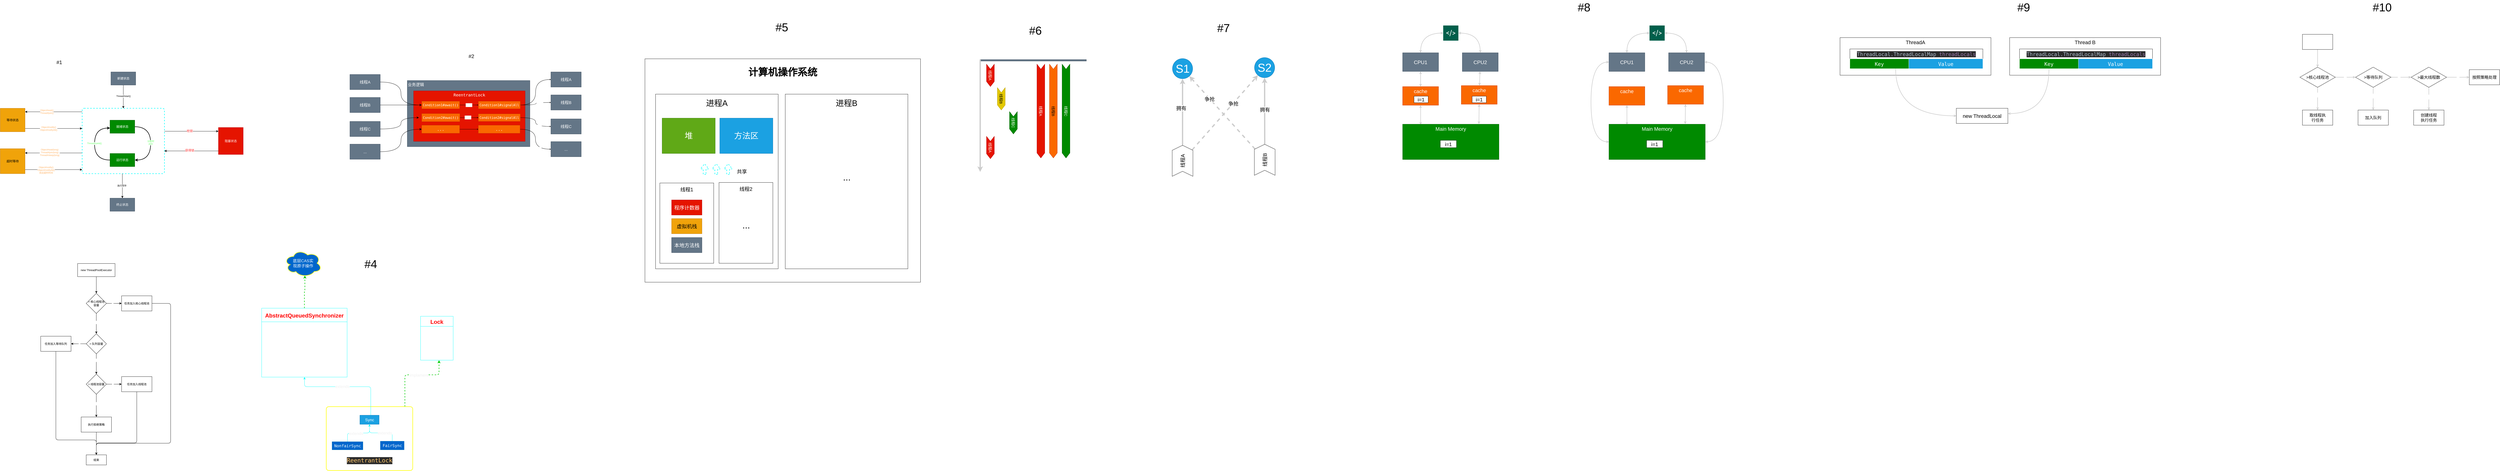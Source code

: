 <mxfile version="16.1.2" type="device"><diagram id="m_rA9UhXKNd9sxiX3qry" name="第 1 页"><mxGraphModel dx="1331" dy="924" grid="0" gridSize="10" guides="1" tooltips="1" connect="1" arrows="1" fold="1" page="0" pageScale="1" pageWidth="827" pageHeight="1169" math="0" shadow="0"><root><mxCell id="0"/><mxCell id="1" parent="0"/><mxCell id="g4q-7TdweHtsXV82O6zk-29" style="rounded=0;orthogonalLoop=1;jettySize=auto;html=1;fontSize=9;strokeWidth=1;edgeStyle=orthogonalEdgeStyle;fontColor=#FF8000;" parent="1" source="g4q-7TdweHtsXV82O6zk-10" edge="1"><mxGeometry relative="1" as="geometry"><mxPoint x="589" y="252" as="sourcePoint"/><mxPoint x="363" y="252" as="targetPoint"/><Array as="points"><mxPoint x="541" y="252"/><mxPoint x="541" y="252"/></Array></mxGeometry></mxCell><mxCell id="g4q-7TdweHtsXV82O6zk-37" value="Object#wait()&lt;br&gt;Thread#join()" style="edgeLabel;html=1;align=center;verticalAlign=middle;resizable=0;points=[];fontSize=9;fontColor=#FFB366;" parent="g4q-7TdweHtsXV82O6zk-29" vertex="1" connectable="0"><mxGeometry x="0.241" y="-1" relative="1" as="geometry"><mxPoint as="offset"/></mxGeometry></mxCell><mxCell id="g4q-7TdweHtsXV82O6zk-31" style="edgeStyle=orthogonalEdgeStyle;rounded=0;orthogonalLoop=1;jettySize=auto;html=1;fontSize=9;strokeWidth=1;" parent="1" source="g4q-7TdweHtsXV82O6zk-10" edge="1"><mxGeometry relative="1" as="geometry"><mxPoint x="589" y="415" as="sourcePoint"/><mxPoint x="363.0" y="415" as="targetPoint"/><Array as="points"><mxPoint x="530" y="415"/><mxPoint x="530" y="415"/></Array></mxGeometry></mxCell><mxCell id="g4q-7TdweHtsXV82O6zk-38" value="Object#wait(long)&lt;br&gt;Thread#join(long)&lt;br&gt;Thread#sleep(long(" style="edgeLabel;html=1;align=center;verticalAlign=middle;resizable=0;points=[];fontSize=9;fontColor=#FFB366;" parent="g4q-7TdweHtsXV82O6zk-31" vertex="1" connectable="0"><mxGeometry x="0.146" y="-2" relative="1" as="geometry"><mxPoint as="offset"/></mxGeometry></mxCell><mxCell id="g4q-7TdweHtsXV82O6zk-33" style="edgeStyle=orthogonalEdgeStyle;rounded=0;orthogonalLoop=1;jettySize=auto;html=1;fontSize=9;strokeWidth=1;" parent="1" source="g4q-7TdweHtsXV82O6zk-10" target="g4q-7TdweHtsXV82O6zk-14" edge="1"><mxGeometry relative="1" as="geometry"><Array as="points"><mxPoint x="986" y="329"/><mxPoint x="986" y="329"/></Array></mxGeometry></mxCell><mxCell id="g4q-7TdweHtsXV82O6zk-40" value="抢锁" style="edgeLabel;html=1;align=center;verticalAlign=middle;resizable=0;points=[];fontSize=12;fontColor=#FF3333;" parent="g4q-7TdweHtsXV82O6zk-33" vertex="1" connectable="0"><mxGeometry x="-0.071" y="1" relative="1" as="geometry"><mxPoint as="offset"/></mxGeometry></mxCell><mxCell id="g4q-7TdweHtsXV82O6zk-10" value="" style="rounded=1;whiteSpace=wrap;html=1;dashed=1;strokeColor=#00FFFF;strokeWidth=2;arcSize=3;" parent="1" vertex="1"><mxGeometry x="589" y="238" width="325.5" height="259" as="geometry"/></mxCell><mxCell id="g4q-7TdweHtsXV82O6zk-5" value="" style="edgeStyle=orthogonalEdgeStyle;rounded=0;orthogonalLoop=1;jettySize=auto;html=1;" parent="1" source="g4q-7TdweHtsXV82O6zk-1" target="g4q-7TdweHtsXV82O6zk-10" edge="1"><mxGeometry relative="1" as="geometry"/></mxCell><mxCell id="g4q-7TdweHtsXV82O6zk-24" value="Thread#start()" style="edgeLabel;html=1;align=center;verticalAlign=middle;resizable=0;points=[];fontSize=9;" parent="g4q-7TdweHtsXV82O6zk-5" vertex="1" connectable="0"><mxGeometry x="-0.381" relative="1" as="geometry"><mxPoint y="15" as="offset"/></mxGeometry></mxCell><mxCell id="g4q-7TdweHtsXV82O6zk-1" value="新建状态" style="rounded=0;whiteSpace=wrap;html=1;fillColor=#647687;fontColor=#ffffff;strokeColor=#314354;" parent="1" vertex="1"><mxGeometry x="702.75" y="94" width="98" height="52" as="geometry"/></mxCell><mxCell id="g4q-7TdweHtsXV82O6zk-19" style="edgeStyle=orthogonalEdgeStyle;rounded=0;orthogonalLoop=1;jettySize=auto;html=1;entryX=1;entryY=0.5;entryDx=0;entryDy=0;curved=1;strokeWidth=2;" parent="1" source="g4q-7TdweHtsXV82O6zk-4" target="g4q-7TdweHtsXV82O6zk-6" edge="1"><mxGeometry relative="1" as="geometry"><mxPoint x="930" y="442" as="targetPoint"/><Array as="points"><mxPoint x="860" y="311"/><mxPoint x="860" y="443"/></Array></mxGeometry></mxCell><mxCell id="g4q-7TdweHtsXV82O6zk-25" value="分配时&lt;br&gt;间片" style="edgeLabel;html=1;align=center;verticalAlign=middle;resizable=0;points=[];fontSize=9;fontColor=#66FF66;" parent="g4q-7TdweHtsXV82O6zk-19" vertex="1" connectable="0"><mxGeometry x="-0.029" relative="1" as="geometry"><mxPoint as="offset"/></mxGeometry></mxCell><mxCell id="g4q-7TdweHtsXV82O6zk-4" value="就绪状态" style="rounded=0;whiteSpace=wrap;html=1;fillColor=#008a00;fontColor=#ffffff;strokeColor=#005700;" parent="1" vertex="1"><mxGeometry x="699" y="285" width="98" height="52" as="geometry"/></mxCell><mxCell id="g4q-7TdweHtsXV82O6zk-9" value="" style="edgeStyle=orthogonalEdgeStyle;rounded=0;orthogonalLoop=1;jettySize=auto;html=1;" parent="1" source="g4q-7TdweHtsXV82O6zk-10" target="g4q-7TdweHtsXV82O6zk-8" edge="1"><mxGeometry relative="1" as="geometry"><Array as="points"><mxPoint x="748" y="520"/><mxPoint x="748" y="520"/></Array></mxGeometry></mxCell><mxCell id="g4q-7TdweHtsXV82O6zk-28" value="执行完毕" style="edgeLabel;html=1;align=center;verticalAlign=middle;resizable=0;points=[];fontSize=9;" parent="g4q-7TdweHtsXV82O6zk-9" vertex="1" connectable="0"><mxGeometry x="0.095" y="-1" relative="1" as="geometry"><mxPoint x="-1" y="-5" as="offset"/></mxGeometry></mxCell><mxCell id="g4q-7TdweHtsXV82O6zk-21" style="edgeStyle=orthogonalEdgeStyle;rounded=0;orthogonalLoop=1;jettySize=auto;html=1;entryX=0.003;entryY=0.603;entryDx=0;entryDy=0;entryPerimeter=0;curved=1;strokeWidth=2;" parent="1" source="g4q-7TdweHtsXV82O6zk-6" target="g4q-7TdweHtsXV82O6zk-4" edge="1"><mxGeometry relative="1" as="geometry"><Array as="points"><mxPoint x="638" y="443"/><mxPoint x="638" y="316"/></Array></mxGeometry></mxCell><mxCell id="g4q-7TdweHtsXV82O6zk-27" value="Thread#yield()" style="edgeLabel;html=1;align=center;verticalAlign=middle;resizable=0;points=[];fontSize=9;fontColor=#66FF66;" parent="g4q-7TdweHtsXV82O6zk-21" vertex="1" connectable="0"><mxGeometry x="0.025" y="1" relative="1" as="geometry"><mxPoint as="offset"/></mxGeometry></mxCell><mxCell id="g4q-7TdweHtsXV82O6zk-6" value="运行状态" style="rounded=0;whiteSpace=wrap;html=1;fillColor=#008a00;fontColor=#ffffff;strokeColor=#005700;" parent="1" vertex="1"><mxGeometry x="699" y="417" width="98" height="52" as="geometry"/></mxCell><mxCell id="g4q-7TdweHtsXV82O6zk-8" value="终止状态" style="rounded=0;whiteSpace=wrap;html=1;fillColor=#647687;fontColor=#ffffff;strokeColor=#314354;" parent="1" vertex="1"><mxGeometry x="699" y="594" width="98" height="52" as="geometry"/></mxCell><mxCell id="g4q-7TdweHtsXV82O6zk-30" style="edgeStyle=orthogonalEdgeStyle;rounded=0;orthogonalLoop=1;jettySize=auto;html=1;fontSize=9;strokeWidth=1;" parent="1" source="g4q-7TdweHtsXV82O6zk-13" target="g4q-7TdweHtsXV82O6zk-10" edge="1"><mxGeometry relative="1" as="geometry"><Array as="points"><mxPoint x="419" y="318"/><mxPoint x="419" y="318"/></Array></mxGeometry></mxCell><mxCell id="g4q-7TdweHtsXV82O6zk-36" value="Object#notify()&lt;br&gt;Object#notifyAll()" style="edgeLabel;html=1;align=center;verticalAlign=middle;resizable=0;points=[];fontSize=9;fontColor=#FFB366;" parent="g4q-7TdweHtsXV82O6zk-30" vertex="1" connectable="0"><mxGeometry x="-0.181" relative="1" as="geometry"><mxPoint as="offset"/></mxGeometry></mxCell><mxCell id="g4q-7TdweHtsXV82O6zk-13" value="等待状态" style="rounded=0;whiteSpace=wrap;html=1;fillColor=#f0a30a;fontColor=#000000;strokeColor=#BD7000;" parent="1" vertex="1"><mxGeometry x="265" y="238" width="98" height="93" as="geometry"/></mxCell><mxCell id="g4q-7TdweHtsXV82O6zk-34" style="edgeStyle=orthogonalEdgeStyle;rounded=0;orthogonalLoop=1;jettySize=auto;html=1;fontSize=9;strokeWidth=1;" parent="1" source="g4q-7TdweHtsXV82O6zk-14" target="g4q-7TdweHtsXV82O6zk-10" edge="1"><mxGeometry relative="1" as="geometry"><Array as="points"><mxPoint x="982" y="407"/><mxPoint x="982" y="407"/></Array></mxGeometry></mxCell><mxCell id="g4q-7TdweHtsXV82O6zk-41" value="获得锁" style="edgeLabel;html=1;align=center;verticalAlign=middle;resizable=0;points=[];fontSize=12;fontColor=#FF3333;" parent="g4q-7TdweHtsXV82O6zk-34" vertex="1" connectable="0"><mxGeometry x="0.071" y="-2" relative="1" as="geometry"><mxPoint as="offset"/></mxGeometry></mxCell><mxCell id="g4q-7TdweHtsXV82O6zk-14" value="阻塞状态" style="rounded=0;whiteSpace=wrap;html=1;fillColor=#e51400;fontColor=#ffffff;strokeColor=#B20000;" parent="1" vertex="1"><mxGeometry x="1128" y="314" width="98" height="107" as="geometry"/></mxCell><mxCell id="g4q-7TdweHtsXV82O6zk-32" style="edgeStyle=orthogonalEdgeStyle;rounded=0;orthogonalLoop=1;jettySize=auto;html=1;fontSize=9;strokeWidth=1;" parent="1" source="g4q-7TdweHtsXV82O6zk-15" target="g4q-7TdweHtsXV82O6zk-10" edge="1"><mxGeometry relative="1" as="geometry"><Array as="points"><mxPoint x="530" y="481"/><mxPoint x="530" y="481"/></Array></mxGeometry></mxCell><mxCell id="g4q-7TdweHtsXV82O6zk-39" value="Object#notify()&lt;br&gt;Object#notifyAll()&lt;br&gt;到达超时时间" style="edgeLabel;html=1;align=center;verticalAlign=middle;resizable=0;points=[];fontSize=9;fontColor=#FFB366;" parent="g4q-7TdweHtsXV82O6zk-32" vertex="1" connectable="0"><mxGeometry x="-0.267" y="-2" relative="1" as="geometry"><mxPoint as="offset"/></mxGeometry></mxCell><mxCell id="g4q-7TdweHtsXV82O6zk-15" value="超时等待" style="rounded=0;whiteSpace=wrap;html=1;fillColor=#f0a30a;fontColor=#000000;strokeColor=#BD7000;" parent="1" vertex="1"><mxGeometry x="265" y="398" width="98" height="99" as="geometry"/></mxCell><mxCell id="g4q-7TdweHtsXV82O6zk-42" value="#1" style="text;html=1;align=center;verticalAlign=middle;resizable=0;points=[];autosize=1;strokeColor=none;fillColor=none;fontSize=20;strokeWidth=9;" parent="1" vertex="1"><mxGeometry x="482" y="41" width="32" height="28" as="geometry"/></mxCell><mxCell id="g4q-7TdweHtsXV82O6zk-46" value="线程A" style="whiteSpace=wrap;html=1;fontSize=16;fillColor=#647687;strokeColor=#314354;fontColor=#FFFFFF;rounded=0;labelBackgroundColor=none;" parent="1" vertex="1"><mxGeometry x="1648" y="104" width="120" height="60" as="geometry"/></mxCell><mxCell id="g4q-7TdweHtsXV82O6zk-48" value="线程B" style="whiteSpace=wrap;html=1;fontSize=16;fillColor=#647687;strokeColor=#314354;fontColor=#FFFFFF;rounded=0;labelBackgroundColor=none;" parent="1" vertex="1"><mxGeometry x="1648" y="195" width="120" height="60" as="geometry"/></mxCell><mxCell id="g4q-7TdweHtsXV82O6zk-49" value="线程C" style="whiteSpace=wrap;html=1;fontSize=16;fillColor=#647687;strokeColor=#314354;fontColor=#FFFFFF;rounded=0;labelBackgroundColor=none;" parent="1" vertex="1"><mxGeometry x="1648" y="290" width="120" height="60" as="geometry"/></mxCell><mxCell id="g4q-7TdweHtsXV82O6zk-50" value="..." style="whiteSpace=wrap;html=1;fontSize=16;fillColor=#647687;strokeColor=#314354;fontColor=#FFFFFF;rounded=0;labelBackgroundColor=none;" parent="1" vertex="1"><mxGeometry x="1648" y="380" width="120" height="60" as="geometry"/></mxCell><mxCell id="g4q-7TdweHtsXV82O6zk-51" value="业务逻辑" style="whiteSpace=wrap;html=1;fontSize=16;fillColor=#647687;strokeColor=#314354;fontColor=#FFFFFF;rounded=0;labelBackgroundColor=none;horizontal=1;align=left;verticalAlign=top;" parent="1" vertex="1"><mxGeometry x="1875" y="128" width="485" height="262" as="geometry"/></mxCell><mxCell id="g4q-7TdweHtsXV82O6zk-53" value="&lt;span style=&quot;font-family: &amp;#34;jetbrains mono&amp;#34; , monospace&quot;&gt;ReentrantLock&lt;/span&gt;" style="whiteSpace=wrap;html=1;fontSize=16;fillColor=#e51400;strokeColor=#B20000;fontColor=#ffffff;rounded=0;labelBackgroundColor=none;verticalAlign=top;" parent="1" vertex="1"><mxGeometry x="1900" y="169" width="441" height="200" as="geometry"/></mxCell><mxCell id="g4q-7TdweHtsXV82O6zk-62" style="edgeStyle=orthogonalEdgeStyle;rounded=0;orthogonalLoop=1;jettySize=auto;html=1;fontSize=13;fontColor=#FFFFFF;strokeWidth=1;endSize=2;" parent="1" source="g4q-7TdweHtsXV82O6zk-55" target="g4q-7TdweHtsXV82O6zk-59" edge="1"><mxGeometry relative="1" as="geometry"/></mxCell><mxCell id="g4q-7TdweHtsXV82O6zk-73" value="等待" style="edgeLabel;html=1;align=center;verticalAlign=middle;resizable=0;points=[];fontSize=13;fontColor=#FFFFFF;" parent="g4q-7TdweHtsXV82O6zk-62" vertex="1" connectable="0"><mxGeometry x="-0.327" y="-1" relative="1" as="geometry"><mxPoint x="11" y="-1" as="offset"/></mxGeometry></mxCell><mxCell id="g4q-7TdweHtsXV82O6zk-55" value="&lt;pre style=&quot;color: rgb(255, 255, 255); font-family: &amp;quot;jetbrains mono&amp;quot;, monospace; font-size: 13px;&quot;&gt;Condition1#await()&lt;/pre&gt;" style="whiteSpace=wrap;html=1;fontSize=13;fillColor=#fa6800;strokeColor=#C73500;fontColor=#000000;rounded=0;labelBackgroundColor=none;" parent="1" vertex="1"><mxGeometry x="1932" y="210" width="150" height="30" as="geometry"/></mxCell><mxCell id="g4q-7TdweHtsXV82O6zk-63" style="edgeStyle=orthogonalEdgeStyle;rounded=0;orthogonalLoop=1;jettySize=auto;html=1;fontSize=13;fontColor=#FFFFFF;strokeWidth=1;endSize=2;" parent="1" source="g4q-7TdweHtsXV82O6zk-56" target="g4q-7TdweHtsXV82O6zk-60" edge="1"><mxGeometry relative="1" as="geometry"/></mxCell><mxCell id="g4q-7TdweHtsXV82O6zk-74" value="等待" style="edgeLabel;html=1;align=center;verticalAlign=middle;resizable=0;points=[];fontSize=13;fontColor=#FFFFFF;" parent="g4q-7TdweHtsXV82O6zk-63" vertex="1" connectable="0"><mxGeometry x="-0.166" y="1" relative="1" as="geometry"><mxPoint as="offset"/></mxGeometry></mxCell><mxCell id="g4q-7TdweHtsXV82O6zk-56" value="&lt;pre style=&quot;color: rgb(255, 255, 255); font-family: &amp;quot;jetbrains mono&amp;quot;, monospace; font-size: 13px;&quot;&gt;Condition2#await()&lt;/pre&gt;" style="whiteSpace=wrap;html=1;fontSize=13;fillColor=#fa6800;strokeColor=#C73500;fontColor=#000000;rounded=0;labelBackgroundColor=none;" parent="1" vertex="1"><mxGeometry x="1932" y="259" width="151" height="32" as="geometry"/></mxCell><mxCell id="g4q-7TdweHtsXV82O6zk-64" style="edgeStyle=orthogonalEdgeStyle;rounded=0;orthogonalLoop=1;jettySize=auto;html=1;fontSize=13;fontColor=#FFFFFF;strokeWidth=1;endSize=2;" parent="1" source="g4q-7TdweHtsXV82O6zk-57" target="g4q-7TdweHtsXV82O6zk-61" edge="1"><mxGeometry relative="1" as="geometry"/></mxCell><mxCell id="g4q-7TdweHtsXV82O6zk-57" value="&lt;pre style=&quot;color: rgb(255 , 255 , 255) ; font-family: &amp;#34;jetbrains mono&amp;#34; , monospace&quot;&gt;...&lt;/pre&gt;" style="whiteSpace=wrap;html=1;fontSize=16;fillColor=#fa6800;strokeColor=#C73500;fontColor=#000000;rounded=0;labelBackgroundColor=none;" parent="1" vertex="1"><mxGeometry x="1932" y="305" width="150" height="32" as="geometry"/></mxCell><mxCell id="g4q-7TdweHtsXV82O6zk-75" style="edgeStyle=orthogonalEdgeStyle;rounded=0;orthogonalLoop=1;jettySize=auto;html=1;entryX=0;entryY=0.5;entryDx=0;entryDy=0;fontSize=13;fontColor=#FFFFFF;endSize=2;strokeWidth=1;curved=1;" parent="1" source="g4q-7TdweHtsXV82O6zk-59" target="g4q-7TdweHtsXV82O6zk-65" edge="1"><mxGeometry relative="1" as="geometry"/></mxCell><mxCell id="g4q-7TdweHtsXV82O6zk-79" value="唤醒" style="edgeLabel;html=1;align=center;verticalAlign=middle;resizable=0;points=[];fontSize=13;fontColor=#FFFFFF;" parent="g4q-7TdweHtsXV82O6zk-75" vertex="1" connectable="0"><mxGeometry x="0.513" y="2" relative="1" as="geometry"><mxPoint as="offset"/></mxGeometry></mxCell><mxCell id="g4q-7TdweHtsXV82O6zk-76" style="edgeStyle=orthogonalEdgeStyle;rounded=0;orthogonalLoop=1;jettySize=auto;html=1;fontSize=13;fontColor=#FFFFFF;endSize=2;strokeWidth=1;curved=1;" parent="1" source="g4q-7TdweHtsXV82O6zk-59" target="g4q-7TdweHtsXV82O6zk-66" edge="1"><mxGeometry relative="1" as="geometry"/></mxCell><mxCell id="g4q-7TdweHtsXV82O6zk-80" value="唤醒" style="edgeLabel;html=1;align=center;verticalAlign=middle;resizable=0;points=[];fontSize=13;fontColor=#FFFFFF;" parent="g4q-7TdweHtsXV82O6zk-76" vertex="1" connectable="0"><mxGeometry x="0.317" y="2" relative="1" as="geometry"><mxPoint as="offset"/></mxGeometry></mxCell><mxCell id="g4q-7TdweHtsXV82O6zk-59" value="&lt;pre style=&quot;color: rgb(255 , 255 , 255) ; font-family: &amp;#34;jetbrains mono&amp;#34; , monospace ; font-size: 13px&quot;&gt;Condition1#signalAll&lt;/pre&gt;" style="whiteSpace=wrap;html=1;fontSize=13;fillColor=#fa6800;strokeColor=#C73500;fontColor=#000000;rounded=0;labelBackgroundColor=none;" parent="1" vertex="1"><mxGeometry x="2156" y="210" width="166" height="30" as="geometry"/></mxCell><mxCell id="g4q-7TdweHtsXV82O6zk-77" style="edgeStyle=orthogonalEdgeStyle;rounded=0;orthogonalLoop=1;jettySize=auto;html=1;fontSize=13;fontColor=#FFFFFF;endSize=2;strokeWidth=1;curved=1;" parent="1" source="g4q-7TdweHtsXV82O6zk-60" target="g4q-7TdweHtsXV82O6zk-67" edge="1"><mxGeometry relative="1" as="geometry"/></mxCell><mxCell id="g4q-7TdweHtsXV82O6zk-81" value="唤醒" style="edgeLabel;html=1;align=center;verticalAlign=middle;resizable=0;points=[];fontSize=13;fontColor=#FFFFFF;" parent="g4q-7TdweHtsXV82O6zk-77" vertex="1" connectable="0"><mxGeometry x="0.355" relative="1" as="geometry"><mxPoint as="offset"/></mxGeometry></mxCell><mxCell id="g4q-7TdweHtsXV82O6zk-60" value="&lt;pre style=&quot;color: rgb(255 , 255 , 255) ; font-family: &amp;#34;jetbrains mono&amp;#34; , monospace ; font-size: 13px&quot;&gt;Condition2#signalAll&lt;/pre&gt;" style="whiteSpace=wrap;html=1;fontSize=13;fillColor=#fa6800;strokeColor=#C73500;fontColor=#000000;rounded=0;labelBackgroundColor=none;" parent="1" vertex="1"><mxGeometry x="2156" y="260" width="166" height="30" as="geometry"/></mxCell><mxCell id="g4q-7TdweHtsXV82O6zk-78" style="edgeStyle=orthogonalEdgeStyle;rounded=0;orthogonalLoop=1;jettySize=auto;html=1;entryX=0;entryY=0.5;entryDx=0;entryDy=0;fontSize=13;fontColor=#FFFFFF;endSize=2;strokeWidth=1;curved=1;" parent="1" source="g4q-7TdweHtsXV82O6zk-61" target="g4q-7TdweHtsXV82O6zk-68" edge="1"><mxGeometry relative="1" as="geometry"/></mxCell><mxCell id="g4q-7TdweHtsXV82O6zk-82" value="唤醒" style="edgeLabel;html=1;align=center;verticalAlign=middle;resizable=0;points=[];fontSize=13;fontColor=#FFFFFF;" parent="g4q-7TdweHtsXV82O6zk-78" vertex="1" connectable="0"><mxGeometry x="0.413" y="2" relative="1" as="geometry"><mxPoint x="8" as="offset"/></mxGeometry></mxCell><mxCell id="g4q-7TdweHtsXV82O6zk-61" value="&lt;pre style=&quot;color: rgb(255 , 255 , 255) ; font-family: &amp;#34;jetbrains mono&amp;#34; , monospace&quot;&gt;...&lt;/pre&gt;" style="whiteSpace=wrap;html=1;fontSize=16;fillColor=#fa6800;strokeColor=#C73500;fontColor=#000000;rounded=0;labelBackgroundColor=none;" parent="1" vertex="1"><mxGeometry x="2156" y="305" width="165" height="32" as="geometry"/></mxCell><mxCell id="g4q-7TdweHtsXV82O6zk-65" value="线程A" style="whiteSpace=wrap;html=1;fontSize=16;fillColor=#647687;strokeColor=#314354;fontColor=#FFFFFF;rounded=0;labelBackgroundColor=none;" parent="1" vertex="1"><mxGeometry x="2443" y="94" width="120" height="60" as="geometry"/></mxCell><mxCell id="g4q-7TdweHtsXV82O6zk-66" value="线程B" style="whiteSpace=wrap;html=1;fontSize=16;fillColor=#647687;strokeColor=#314354;fontColor=#FFFFFF;rounded=0;labelBackgroundColor=none;" parent="1" vertex="1"><mxGeometry x="2443" y="185" width="120" height="60" as="geometry"/></mxCell><mxCell id="g4q-7TdweHtsXV82O6zk-67" value="线程C" style="whiteSpace=wrap;html=1;fontSize=16;fillColor=#647687;strokeColor=#314354;fontColor=#FFFFFF;rounded=0;labelBackgroundColor=none;" parent="1" vertex="1"><mxGeometry x="2443" y="280" width="120" height="60" as="geometry"/></mxCell><mxCell id="g4q-7TdweHtsXV82O6zk-68" value="..." style="whiteSpace=wrap;html=1;fontSize=16;fillColor=#647687;strokeColor=#314354;fontColor=#FFFFFF;rounded=0;labelBackgroundColor=none;" parent="1" vertex="1"><mxGeometry x="2443" y="370" width="120" height="60" as="geometry"/></mxCell><mxCell id="g4q-7TdweHtsXV82O6zk-69" style="edgeStyle=orthogonalEdgeStyle;rounded=0;orthogonalLoop=1;jettySize=auto;html=1;entryX=0;entryY=0.5;entryDx=0;entryDy=0;fontSize=13;fontColor=#FFFFFF;endSize=6;strokeWidth=1;curved=1;targetPerimeterSpacing=11;" parent="1" source="g4q-7TdweHtsXV82O6zk-46" target="g4q-7TdweHtsXV82O6zk-55" edge="1"><mxGeometry relative="1" as="geometry"/></mxCell><mxCell id="g4q-7TdweHtsXV82O6zk-70" style="edgeStyle=orthogonalEdgeStyle;rounded=0;orthogonalLoop=1;jettySize=auto;html=1;fontSize=13;fontColor=#FFFFFF;endSize=0;strokeWidth=1;curved=1;targetPerimeterSpacing=0;startSize=0;" parent="1" source="g4q-7TdweHtsXV82O6zk-48" target="g4q-7TdweHtsXV82O6zk-55" edge="1"><mxGeometry relative="1" as="geometry"/></mxCell><mxCell id="g4q-7TdweHtsXV82O6zk-71" style="edgeStyle=orthogonalEdgeStyle;rounded=0;orthogonalLoop=1;jettySize=auto;html=1;fontSize=13;fontColor=#FFFFFF;endSize=6;strokeWidth=1;curved=1;targetPerimeterSpacing=11;" parent="1" source="g4q-7TdweHtsXV82O6zk-49" target="g4q-7TdweHtsXV82O6zk-56" edge="1"><mxGeometry relative="1" as="geometry"/></mxCell><mxCell id="g4q-7TdweHtsXV82O6zk-72" style="edgeStyle=orthogonalEdgeStyle;rounded=0;orthogonalLoop=1;jettySize=auto;html=1;entryX=0;entryY=0.5;entryDx=0;entryDy=0;fontSize=13;fontColor=#FFFFFF;endSize=6;strokeWidth=1;curved=1;targetPerimeterSpacing=11;" parent="1" source="g4q-7TdweHtsXV82O6zk-50" target="g4q-7TdweHtsXV82O6zk-57" edge="1"><mxGeometry relative="1" as="geometry"/></mxCell><mxCell id="g4q-7TdweHtsXV82O6zk-84" value="#2" style="text;html=1;align=center;verticalAlign=middle;resizable=0;points=[];autosize=1;strokeColor=none;fillColor=none;fontSize=20;strokeWidth=9;" parent="1" vertex="1"><mxGeometry x="2112" y="17" width="32" height="28" as="geometry"/></mxCell><mxCell id="Ki2p8U09-bZiNknYxFYM-11" value="" style="edgeStyle=orthogonalEdgeStyle;curved=1;rounded=1;orthogonalLoop=1;jettySize=auto;html=1;fontSize=11;fontColor=#FFFFFF;startArrow=none;startFill=0;targetPerimeterSpacing=0;strokeWidth=1;elbow=vertical;" parent="1" source="Ki2p8U09-bZiNknYxFYM-3" target="Ki2p8U09-bZiNknYxFYM-10" edge="1"><mxGeometry relative="1" as="geometry"/></mxCell><mxCell id="Ki2p8U09-bZiNknYxFYM-3" value="&lt;span style=&quot;font-size: 11px;&quot;&gt;new ThreadPoolExecutor&lt;/span&gt;" style="rounded=0;whiteSpace=wrap;html=1;fontSize=11;" parent="1" vertex="1"><mxGeometry x="571" y="853" width="148" height="52" as="geometry"/></mxCell><mxCell id="Ki2p8U09-bZiNknYxFYM-15" value="" style="edgeStyle=orthogonalEdgeStyle;curved=1;rounded=1;orthogonalLoop=1;jettySize=auto;html=1;fontSize=11;fontColor=#FFFFFF;startArrow=none;startFill=0;targetPerimeterSpacing=0;strokeWidth=1;elbow=vertical;" parent="1" source="Ki2p8U09-bZiNknYxFYM-10" target="Ki2p8U09-bZiNknYxFYM-14" edge="1"><mxGeometry relative="1" as="geometry"/></mxCell><mxCell id="Ki2p8U09-bZiNknYxFYM-22" value="Y" style="edgeLabel;html=1;align=center;verticalAlign=middle;resizable=0;points=[];fontSize=11;fontColor=#FFFFFF;" parent="Ki2p8U09-bZiNknYxFYM-15" vertex="1" connectable="0"><mxGeometry x="-0.138" y="1" relative="1" as="geometry"><mxPoint as="offset"/></mxGeometry></mxCell><mxCell id="Ki2p8U09-bZiNknYxFYM-26" value="" style="edgeStyle=orthogonalEdgeStyle;curved=1;rounded=1;orthogonalLoop=1;jettySize=auto;html=1;fontSize=11;fontColor=#FFFFFF;startArrow=none;startFill=0;targetPerimeterSpacing=0;strokeWidth=1;elbow=vertical;" parent="1" source="Ki2p8U09-bZiNknYxFYM-10" target="Ki2p8U09-bZiNknYxFYM-25" edge="1"><mxGeometry relative="1" as="geometry"/></mxCell><mxCell id="Ki2p8U09-bZiNknYxFYM-31" value="N" style="edgeLabel;html=1;align=center;verticalAlign=middle;resizable=0;points=[];fontSize=11;fontColor=#FFFFFF;" parent="Ki2p8U09-bZiNknYxFYM-26" vertex="1" connectable="0"><mxGeometry x="-0.204" y="1" relative="1" as="geometry"><mxPoint as="offset"/></mxGeometry></mxCell><mxCell id="Ki2p8U09-bZiNknYxFYM-10" value="&amp;gt; 核心线程池&lt;br&gt;容量" style="rhombus;whiteSpace=wrap;html=1;fontSize=11;rounded=0;" parent="1" vertex="1"><mxGeometry x="605" y="971" width="80" height="80" as="geometry"/></mxCell><mxCell id="Ki2p8U09-bZiNknYxFYM-17" value="" style="edgeStyle=orthogonalEdgeStyle;curved=1;rounded=1;orthogonalLoop=1;jettySize=auto;html=1;fontSize=11;fontColor=#FFFFFF;startArrow=none;startFill=0;targetPerimeterSpacing=0;strokeWidth=1;elbow=vertical;" parent="1" source="Ki2p8U09-bZiNknYxFYM-14" target="Ki2p8U09-bZiNknYxFYM-16" edge="1"><mxGeometry relative="1" as="geometry"/></mxCell><mxCell id="Ki2p8U09-bZiNknYxFYM-23" value="Y" style="edgeLabel;html=1;align=center;verticalAlign=middle;resizable=0;points=[];fontSize=11;fontColor=#FFFFFF;" parent="Ki2p8U09-bZiNknYxFYM-17" vertex="1" connectable="0"><mxGeometry x="-0.388" y="-1" relative="1" as="geometry"><mxPoint as="offset"/></mxGeometry></mxCell><mxCell id="Ki2p8U09-bZiNknYxFYM-28" value="" style="edgeStyle=orthogonalEdgeStyle;curved=1;rounded=1;orthogonalLoop=1;jettySize=auto;html=1;fontSize=11;fontColor=#FFFFFF;startArrow=none;startFill=0;targetPerimeterSpacing=0;strokeWidth=1;elbow=vertical;" parent="1" source="Ki2p8U09-bZiNknYxFYM-14" target="Ki2p8U09-bZiNknYxFYM-27" edge="1"><mxGeometry relative="1" as="geometry"/></mxCell><mxCell id="Ki2p8U09-bZiNknYxFYM-32" value="N" style="edgeLabel;html=1;align=center;verticalAlign=middle;resizable=0;points=[];fontSize=11;fontColor=#FFFFFF;" parent="Ki2p8U09-bZiNknYxFYM-28" vertex="1" connectable="0"><mxGeometry x="-0.093" y="-2" relative="1" as="geometry"><mxPoint as="offset"/></mxGeometry></mxCell><mxCell id="Ki2p8U09-bZiNknYxFYM-14" value="&amp;gt; 队列容量" style="rhombus;whiteSpace=wrap;html=1;fontSize=11;rounded=0;" parent="1" vertex="1"><mxGeometry x="605" y="1131" width="80" height="80" as="geometry"/></mxCell><mxCell id="Ki2p8U09-bZiNknYxFYM-19" value="" style="edgeStyle=orthogonalEdgeStyle;curved=1;rounded=1;orthogonalLoop=1;jettySize=auto;html=1;fontSize=11;fontColor=#FFFFFF;startArrow=none;startFill=0;targetPerimeterSpacing=0;strokeWidth=1;elbow=vertical;" parent="1" source="Ki2p8U09-bZiNknYxFYM-16" target="Ki2p8U09-bZiNknYxFYM-18" edge="1"><mxGeometry relative="1" as="geometry"/></mxCell><mxCell id="Ki2p8U09-bZiNknYxFYM-24" value="Y" style="edgeLabel;html=1;align=center;verticalAlign=middle;resizable=0;points=[];fontSize=11;fontColor=#FFFFFF;" parent="Ki2p8U09-bZiNknYxFYM-19" vertex="1" connectable="0"><mxGeometry x="-0.189" y="-1" relative="1" as="geometry"><mxPoint as="offset"/></mxGeometry></mxCell><mxCell id="Ki2p8U09-bZiNknYxFYM-30" value="" style="edgeStyle=orthogonalEdgeStyle;curved=1;rounded=1;orthogonalLoop=1;jettySize=auto;html=1;fontSize=11;fontColor=#FFFFFF;startArrow=none;startFill=0;targetPerimeterSpacing=0;strokeWidth=1;elbow=vertical;" parent="1" source="Ki2p8U09-bZiNknYxFYM-16" target="Ki2p8U09-bZiNknYxFYM-29" edge="1"><mxGeometry relative="1" as="geometry"/></mxCell><mxCell id="Ki2p8U09-bZiNknYxFYM-33" value="N" style="edgeLabel;html=1;align=center;verticalAlign=middle;resizable=0;points=[];fontSize=11;fontColor=#FFFFFF;" parent="Ki2p8U09-bZiNknYxFYM-30" vertex="1" connectable="0"><mxGeometry x="-0.167" y="2" relative="1" as="geometry"><mxPoint as="offset"/></mxGeometry></mxCell><mxCell id="Ki2p8U09-bZiNknYxFYM-16" value="&amp;gt; 线程池容量" style="rhombus;whiteSpace=wrap;html=1;fontSize=11;rounded=0;" parent="1" vertex="1"><mxGeometry x="605" y="1291" width="80" height="80" as="geometry"/></mxCell><mxCell id="Ki2p8U09-bZiNknYxFYM-21" value="" style="edgeStyle=orthogonalEdgeStyle;curved=1;rounded=1;orthogonalLoop=1;jettySize=auto;html=1;fontSize=11;fontColor=#FFFFFF;startArrow=none;startFill=0;targetPerimeterSpacing=0;strokeWidth=1;elbow=vertical;" parent="1" source="Ki2p8U09-bZiNknYxFYM-18" target="Ki2p8U09-bZiNknYxFYM-20" edge="1"><mxGeometry relative="1" as="geometry"/></mxCell><mxCell id="Ki2p8U09-bZiNknYxFYM-18" value="执行拒绝策略" style="whiteSpace=wrap;html=1;fontSize=11;rounded=0;" parent="1" vertex="1"><mxGeometry x="585" y="1461" width="120" height="60" as="geometry"/></mxCell><mxCell id="Ki2p8U09-bZiNknYxFYM-20" value="结束" style="whiteSpace=wrap;html=1;fontSize=11;rounded=0;" parent="1" vertex="1"><mxGeometry x="605" y="1611" width="80" height="40" as="geometry"/></mxCell><mxCell id="Ki2p8U09-bZiNknYxFYM-38" style="edgeStyle=orthogonalEdgeStyle;rounded=1;orthogonalLoop=1;jettySize=auto;html=1;fontSize=11;fontColor=#FFFFFF;startArrow=none;startFill=0;targetPerimeterSpacing=0;strokeWidth=1;elbow=vertical;entryX=0.5;entryY=0;entryDx=0;entryDy=0;" parent="1" source="Ki2p8U09-bZiNknYxFYM-25" target="Ki2p8U09-bZiNknYxFYM-20" edge="1"><mxGeometry relative="1" as="geometry"><Array as="points"><mxPoint x="939" y="1011"/><mxPoint x="939" y="1565"/><mxPoint x="645" y="1565"/></Array></mxGeometry></mxCell><mxCell id="Ki2p8U09-bZiNknYxFYM-25" value="任务加入核心线程池" style="whiteSpace=wrap;html=1;fontSize=11;rounded=0;" parent="1" vertex="1"><mxGeometry x="745" y="981" width="120" height="60" as="geometry"/></mxCell><mxCell id="Ki2p8U09-bZiNknYxFYM-34" style="edgeStyle=orthogonalEdgeStyle;rounded=1;orthogonalLoop=1;jettySize=auto;html=1;fontSize=11;fontColor=#FFFFFF;startArrow=none;startFill=0;targetPerimeterSpacing=0;strokeWidth=1;elbow=vertical;" parent="1" source="Ki2p8U09-bZiNknYxFYM-27" target="Ki2p8U09-bZiNknYxFYM-20" edge="1"><mxGeometry relative="1" as="geometry"><mxPoint x="485" y="1448" as="targetPoint"/><Array as="points"><mxPoint x="485" y="1552"/><mxPoint x="645" y="1552"/></Array></mxGeometry></mxCell><mxCell id="Ki2p8U09-bZiNknYxFYM-27" value="任务加入等待队列" style="whiteSpace=wrap;html=1;fontSize=11;rounded=0;" parent="1" vertex="1"><mxGeometry x="425" y="1141" width="120" height="60" as="geometry"/></mxCell><mxCell id="Ki2p8U09-bZiNknYxFYM-35" style="edgeStyle=orthogonalEdgeStyle;rounded=1;orthogonalLoop=1;jettySize=auto;html=1;fontSize=11;fontColor=#FFFFFF;startArrow=none;startFill=0;targetPerimeterSpacing=0;strokeWidth=1;elbow=vertical;" parent="1" source="Ki2p8U09-bZiNknYxFYM-29" target="Ki2p8U09-bZiNknYxFYM-20" edge="1"><mxGeometry relative="1" as="geometry"><Array as="points"><mxPoint x="805" y="1564"/><mxPoint x="645" y="1564"/></Array></mxGeometry></mxCell><mxCell id="Ki2p8U09-bZiNknYxFYM-29" value="任务加入线程池" style="whiteSpace=wrap;html=1;fontSize=11;rounded=0;" parent="1" vertex="1"><mxGeometry x="745" y="1301" width="120" height="60" as="geometry"/></mxCell><mxCell id="Ki2p8U09-bZiNknYxFYM-39" value="#3" style="text;html=1;align=center;verticalAlign=middle;resizable=0;points=[];autosize=1;strokeColor=none;fillColor=none;fontSize=22;fontColor=#FFFFFF;" parent="1" vertex="1"><mxGeometry x="416" y="951" width="34" height="30" as="geometry"/></mxCell><mxCell id="Ki2p8U09-bZiNknYxFYM-84" style="edgeStyle=orthogonalEdgeStyle;rounded=1;orthogonalLoop=1;jettySize=auto;html=1;entryX=0.55;entryY=0.95;entryDx=0;entryDy=0;entryPerimeter=0;dashed=1;fontSize=16;fontColor=#FF0000;startArrow=none;startFill=0;targetPerimeterSpacing=0;strokeColor=#00CC00;strokeWidth=2;elbow=vertical;" parent="1" source="Ki2p8U09-bZiNknYxFYM-45" target="Ki2p8U09-bZiNknYxFYM-83" edge="1"><mxGeometry relative="1" as="geometry"><Array as="points"><mxPoint x="1468.5" y="961"/></Array></mxGeometry></mxCell><mxCell id="Ki2p8U09-bZiNknYxFYM-45" value="AbstractQueuedSynchronizer" style="swimlane;fontStyle=1;childLayout=stackLayout;horizontal=1;startSize=54;fillColor=none;horizontalStack=0;resizeParent=1;resizeParentMax=0;resizeLast=0;collapsible=1;marginBottom=0;labelBackgroundColor=none;fontSize=22;fontColor=#FF0000;strokeColor=#00FFFF;strokeWidth=1;" parent="1" vertex="1"><mxGeometry x="1299" y="1030" width="338" height="273" as="geometry"/></mxCell><mxCell id="Ki2p8U09-bZiNknYxFYM-46" value="getState()" style="text;strokeColor=none;fillColor=none;align=left;verticalAlign=top;spacingLeft=4;spacingRight=4;overflow=hidden;rotatable=0;points=[[0,0.5],[1,0.5]];portConstraint=eastwest;labelBackgroundColor=none;fontSize=22;fontColor=#FFFFFF;" parent="Ki2p8U09-bZiNknYxFYM-45" vertex="1"><mxGeometry y="54" width="338" height="26" as="geometry"/></mxCell><mxCell id="Ki2p8U09-bZiNknYxFYM-47" value="setState()" style="text;strokeColor=none;fillColor=none;align=left;verticalAlign=top;spacingLeft=4;spacingRight=4;overflow=hidden;rotatable=0;points=[[0,0.5],[1,0.5]];portConstraint=eastwest;labelBackgroundColor=none;fontSize=22;fontColor=#FFFFFF;" parent="Ki2p8U09-bZiNknYxFYM-45" vertex="1"><mxGeometry y="80" width="338" height="26" as="geometry"/></mxCell><mxCell id="Ki2p8U09-bZiNknYxFYM-55" value="compareAndSetState()" style="text;strokeColor=none;fillColor=none;align=left;verticalAlign=top;spacingLeft=4;spacingRight=4;overflow=hidden;rotatable=0;points=[[0,0.5],[1,0.5]];portConstraint=eastwest;labelBackgroundColor=none;fontSize=22;fontColor=#FFFFFF;" parent="Ki2p8U09-bZiNknYxFYM-45" vertex="1"><mxGeometry y="106" width="338" height="36" as="geometry"/></mxCell><mxCell id="Ki2p8U09-bZiNknYxFYM-57" value="tryAcquire()" style="text;strokeColor=none;fillColor=none;align=left;verticalAlign=top;spacingLeft=4;spacingRight=4;overflow=hidden;rotatable=0;points=[[0,0.5],[1,0.5]];portConstraint=eastwest;labelBackgroundColor=none;fontSize=22;fontColor=#FFFFFF;" parent="Ki2p8U09-bZiNknYxFYM-45" vertex="1"><mxGeometry y="142" width="338" height="33" as="geometry"/></mxCell><mxCell id="Ki2p8U09-bZiNknYxFYM-58" value="tryRelease()" style="text;strokeColor=none;fillColor=none;align=left;verticalAlign=top;spacingLeft=4;spacingRight=4;overflow=hidden;rotatable=0;points=[[0,0.5],[1,0.5]];portConstraint=eastwest;labelBackgroundColor=none;fontSize=22;fontColor=#FFFFFF;" parent="Ki2p8U09-bZiNknYxFYM-45" vertex="1"><mxGeometry y="175" width="338" height="26" as="geometry"/></mxCell><mxCell id="Ki2p8U09-bZiNknYxFYM-59" value="release()" style="text;strokeColor=none;fillColor=none;align=left;verticalAlign=top;spacingLeft=4;spacingRight=4;overflow=hidden;rotatable=0;points=[[0,0.5],[1,0.5]];portConstraint=eastwest;labelBackgroundColor=none;fontSize=22;fontColor=#FFFFFF;" parent="Ki2p8U09-bZiNknYxFYM-45" vertex="1"><mxGeometry y="201" width="338" height="36" as="geometry"/></mxCell><mxCell id="Ki2p8U09-bZiNknYxFYM-81" value="..." style="text;strokeColor=none;fillColor=none;align=left;verticalAlign=top;spacingLeft=4;spacingRight=4;overflow=hidden;rotatable=0;points=[[0,0.5],[1,0.5]];portConstraint=eastwest;labelBackgroundColor=none;fontSize=22;fontColor=#FFFFFF;" parent="Ki2p8U09-bZiNknYxFYM-45" vertex="1"><mxGeometry y="237" width="338" height="36" as="geometry"/></mxCell><mxCell id="Ki2p8U09-bZiNknYxFYM-49" value="Lock" style="swimlane;fontStyle=1;childLayout=stackLayout;horizontal=1;startSize=40;fillColor=none;horizontalStack=0;resizeParent=1;resizeParentMax=0;resizeLast=0;collapsible=1;marginBottom=0;labelBackgroundColor=none;fontSize=22;fontColor=#FF0000;strokeColor=#00FFFF;strokeWidth=1;" parent="1" vertex="1"><mxGeometry x="1927.5" y="1062" width="129" height="174" as="geometry"/></mxCell><mxCell id="Ki2p8U09-bZiNknYxFYM-50" value="lock()" style="text;strokeColor=none;fillColor=none;align=left;verticalAlign=top;spacingLeft=4;spacingRight=4;overflow=hidden;rotatable=0;points=[[0,0.5],[1,0.5]];portConstraint=eastwest;labelBackgroundColor=none;fontSize=22;fontColor=#FFFFFF;" parent="Ki2p8U09-bZiNknYxFYM-49" vertex="1"><mxGeometry y="40" width="129" height="26" as="geometry"/></mxCell><mxCell id="Ki2p8U09-bZiNknYxFYM-51" value="unlock()" style="text;strokeColor=none;fillColor=none;align=left;verticalAlign=top;spacingLeft=4;spacingRight=4;overflow=hidden;rotatable=0;points=[[0,0.5],[1,0.5]];portConstraint=eastwest;labelBackgroundColor=none;fontSize=22;fontColor=#FFFFFF;" parent="Ki2p8U09-bZiNknYxFYM-49" vertex="1"><mxGeometry y="66" width="129" height="26" as="geometry"/></mxCell><mxCell id="Ki2p8U09-bZiNknYxFYM-52" value="tryLock()" style="text;strokeColor=none;fillColor=none;align=left;verticalAlign=top;spacingLeft=4;spacingRight=4;overflow=hidden;rotatable=0;points=[[0,0.5],[1,0.5]];portConstraint=eastwest;labelBackgroundColor=none;fontSize=22;fontColor=#FFFFFF;" parent="Ki2p8U09-bZiNknYxFYM-49" vertex="1"><mxGeometry y="92" width="129" height="41" as="geometry"/></mxCell><mxCell id="Ki2p8U09-bZiNknYxFYM-82" value="..." style="text;strokeColor=none;fillColor=none;align=left;verticalAlign=top;spacingLeft=4;spacingRight=4;overflow=hidden;rotatable=0;points=[[0,0.5],[1,0.5]];portConstraint=eastwest;labelBackgroundColor=none;fontSize=22;fontColor=#FFFFFF;" parent="Ki2p8U09-bZiNknYxFYM-49" vertex="1"><mxGeometry y="133" width="129" height="41" as="geometry"/></mxCell><mxCell id="Ki2p8U09-bZiNknYxFYM-74" style="edgeStyle=orthogonalEdgeStyle;rounded=1;orthogonalLoop=1;jettySize=auto;html=1;fontSize=16;fontColor=#F0F0F0;startArrow=none;startFill=0;targetPerimeterSpacing=0;strokeColor=#00CC00;strokeWidth=2;elbow=vertical;fillColor=#60a917;dashed=1;" parent="1" source="Ki2p8U09-bZiNknYxFYM-67" target="Ki2p8U09-bZiNknYxFYM-49" edge="1"><mxGeometry relative="1" as="geometry"><Array as="points"><mxPoint x="1865.5" y="1294"/><mxPoint x="2000.5" y="1294"/></Array></mxGeometry></mxCell><mxCell id="Ki2p8U09-bZiNknYxFYM-77" value="implament" style="edgeLabel;html=1;align=center;verticalAlign=middle;resizable=0;points=[];fontSize=16;fontColor=#F0F0F0;" parent="Ki2p8U09-bZiNknYxFYM-74" vertex="1" connectable="0"><mxGeometry x="-0.007" y="-2" relative="1" as="geometry"><mxPoint x="23" y="-1" as="offset"/></mxGeometry></mxCell><mxCell id="Ki2p8U09-bZiNknYxFYM-67" value="&lt;pre style=&quot;background-color: #2b2b2b ; color: #a9b7c6 ; font-family: &amp;#34;jetbrains mono&amp;#34; , monospace ; font-size: 17.3pt&quot;&gt;&lt;span style=&quot;color: #ffc66d&quot;&gt;ReentrantLock&lt;/span&gt;&lt;/pre&gt;" style="rounded=1;whiteSpace=wrap;html=1;labelBackgroundColor=none;fontSize=22;strokeWidth=2;verticalAlign=bottom;arcSize=4;strokeColor=#FFFF00;" parent="1" vertex="1"><mxGeometry x="1554.5" y="1420" width="342" height="253" as="geometry"/></mxCell><mxCell id="Ki2p8U09-bZiNknYxFYM-68" value="+" style="text;html=1;align=center;verticalAlign=middle;resizable=0;points=[];autosize=1;strokeColor=none;fillColor=none;fontSize=43;fontColor=#FFFFFF;" parent="1" vertex="1"><mxGeometry x="1774" y="1131" width="35" height="56" as="geometry"/></mxCell><mxCell id="Ki2p8U09-bZiNknYxFYM-75" style="edgeStyle=orthogonalEdgeStyle;rounded=1;orthogonalLoop=1;jettySize=auto;html=1;fontSize=16;fontColor=#F0F0F0;startArrow=none;startFill=0;targetPerimeterSpacing=0;strokeColor=#00FFFF;strokeWidth=1;elbow=vertical;" parent="1" source="Ki2p8U09-bZiNknYxFYM-69" target="Ki2p8U09-bZiNknYxFYM-45" edge="1"><mxGeometry relative="1" as="geometry"><Array as="points"><mxPoint x="1730.5" y="1341"/><mxPoint x="1468.5" y="1341"/></Array></mxGeometry></mxCell><mxCell id="Ki2p8U09-bZiNknYxFYM-76" value="extends" style="edgeLabel;html=1;align=center;verticalAlign=middle;resizable=0;points=[];fontSize=16;fontColor=#F0F0F0;" parent="Ki2p8U09-bZiNknYxFYM-75" vertex="1" connectable="0"><mxGeometry x="0.095" y="-1" relative="1" as="geometry"><mxPoint as="offset"/></mxGeometry></mxCell><mxCell id="Ki2p8U09-bZiNknYxFYM-69" value="Sync" style="rounded=0;whiteSpace=wrap;html=1;labelBackgroundColor=none;fontSize=16;strokeWidth=1;fontColor=#ffffff;fillColor=#1ba1e2;strokeColor=#006EAF;" parent="1" vertex="1"><mxGeometry x="1687.5" y="1454" width="76" height="36" as="geometry"/></mxCell><mxCell id="Ki2p8U09-bZiNknYxFYM-72" style="edgeStyle=orthogonalEdgeStyle;rounded=1;orthogonalLoop=1;jettySize=auto;html=1;fontSize=16;fontColor=#F0F0F0;startArrow=none;startFill=0;targetPerimeterSpacing=0;strokeWidth=1;elbow=vertical;strokeColor=#00FFFF;" parent="1" source="Ki2p8U09-bZiNknYxFYM-70" target="Ki2p8U09-bZiNknYxFYM-69" edge="1"><mxGeometry relative="1" as="geometry"/></mxCell><mxCell id="Ki2p8U09-bZiNknYxFYM-78" value="extends" style="edgeLabel;html=1;align=center;verticalAlign=middle;resizable=0;points=[];fontSize=16;fontColor=#F0F0F0;" parent="Ki2p8U09-bZiNknYxFYM-72" vertex="1" connectable="0"><mxGeometry x="-0.031" y="-2" relative="1" as="geometry"><mxPoint x="-8" y="-1" as="offset"/></mxGeometry></mxCell><mxCell id="Ki2p8U09-bZiNknYxFYM-70" value="&lt;pre style=&quot;font-family: &amp;quot;jetbrains mono&amp;quot;, monospace; font-size: 16px;&quot;&gt;NonfairSync&lt;/pre&gt;" style="rounded=0;whiteSpace=wrap;html=1;labelBackgroundColor=none;fontSize=16;strokeWidth=1;fontColor=#ffffff;fillColor=#0066CC;strokeColor=#006EAF;" parent="1" vertex="1"><mxGeometry x="1577.5" y="1559" width="122" height="32" as="geometry"/></mxCell><mxCell id="Ki2p8U09-bZiNknYxFYM-73" style="edgeStyle=orthogonalEdgeStyle;rounded=1;orthogonalLoop=1;jettySize=auto;html=1;fontSize=16;fontColor=#F0F0F0;startArrow=none;startFill=0;targetPerimeterSpacing=0;strokeWidth=1;elbow=vertical;strokeColor=#00FFFF;" parent="1" source="Ki2p8U09-bZiNknYxFYM-71" target="Ki2p8U09-bZiNknYxFYM-69" edge="1"><mxGeometry relative="1" as="geometry"><Array as="points"><mxPoint x="1815.5" y="1524"/><mxPoint x="1725.5" y="1524"/></Array></mxGeometry></mxCell><mxCell id="Ki2p8U09-bZiNknYxFYM-79" value="extends" style="edgeLabel;html=1;align=center;verticalAlign=middle;resizable=0;points=[];fontSize=16;fontColor=#F0F0F0;" parent="Ki2p8U09-bZiNknYxFYM-73" vertex="1" connectable="0"><mxGeometry x="-0.009" relative="1" as="geometry"><mxPoint x="15" as="offset"/></mxGeometry></mxCell><mxCell id="Ki2p8U09-bZiNknYxFYM-71" value="&lt;pre style=&quot;font-family: &amp;quot;jetbrains mono&amp;quot;, monospace; font-size: 16px;&quot;&gt;FairSync&lt;/pre&gt;" style="rounded=0;whiteSpace=wrap;html=1;labelBackgroundColor=none;fontSize=16;strokeWidth=1;fontColor=#ffffff;fillColor=#0066CC;strokeColor=#006EAF;" parent="1" vertex="1"><mxGeometry x="1768.5" y="1557" width="94" height="34" as="geometry"/></mxCell><mxCell id="Ki2p8U09-bZiNknYxFYM-83" value="底层CAS实&lt;br&gt;现原子操作" style="ellipse;shape=cloud;whiteSpace=wrap;html=1;rounded=1;labelBackgroundColor=none;fontSize=16;fontColor=#FFFFFF;strokeColor=#FFFF00;strokeWidth=2;fillColor=#0066CC;" parent="1" vertex="1"><mxGeometry x="1388.5" y="798" width="148" height="108" as="geometry"/></mxCell><mxCell id="80hc9gE4MbJdL_65SDN8-1" value="计算机操作系统" style="rounded=0;whiteSpace=wrap;html=1;verticalAlign=top;fontSize=39;fontStyle=1;horizontal=1;spacingTop=24;" vertex="1" parent="1"><mxGeometry x="2815" y="42" width="1090" height="885" as="geometry"/></mxCell><mxCell id="80hc9gE4MbJdL_65SDN8-2" value="进程A" style="rounded=0;whiteSpace=wrap;html=1;verticalAlign=top;fontSize=32;spacingTop=10;" vertex="1" parent="1"><mxGeometry x="2857" y="182" width="485" height="692" as="geometry"/></mxCell><mxCell id="80hc9gE4MbJdL_65SDN8-5" value="线程1" style="rounded=0;whiteSpace=wrap;html=1;fontSize=20;verticalAlign=top;spacingTop=7;" vertex="1" parent="1"><mxGeometry x="2874" y="534" width="213" height="318" as="geometry"/></mxCell><mxCell id="80hc9gE4MbJdL_65SDN8-6" value="线程2" style="rounded=0;whiteSpace=wrap;html=1;fontSize=20;verticalAlign=top;spacingTop=7;" vertex="1" parent="1"><mxGeometry x="3108" y="532" width="213" height="320" as="geometry"/></mxCell><mxCell id="80hc9gE4MbJdL_65SDN8-7" value="堆" style="rounded=0;whiteSpace=wrap;html=1;fontSize=32;fillColor=#60a917;fontColor=#ffffff;strokeColor=#2D7600;" vertex="1" parent="1"><mxGeometry x="2883" y="277" width="210" height="140" as="geometry"/></mxCell><mxCell id="80hc9gE4MbJdL_65SDN8-8" value="方法区" style="rounded=0;whiteSpace=wrap;html=1;fontSize=32;fillColor=#1ba1e2;fontColor=#ffffff;strokeColor=#006EAF;" vertex="1" parent="1"><mxGeometry x="3111" y="277" width="210" height="140" as="geometry"/></mxCell><mxCell id="80hc9gE4MbJdL_65SDN8-10" value="" style="shape=flexArrow;endArrow=classic;html=1;rounded=0;fontSize=32;dashed=1;fillColor=none;strokeColor=#00FFFF;strokeWidth=2;" edge="1" parent="1"><mxGeometry width="50" height="50" relative="1" as="geometry"><mxPoint x="3097" y="501" as="sourcePoint"/><mxPoint x="3097" y="457" as="targetPoint"/></mxGeometry></mxCell><mxCell id="80hc9gE4MbJdL_65SDN8-15" value="" style="shape=flexArrow;endArrow=classic;html=1;rounded=0;fontSize=32;dashed=1;fillColor=none;strokeColor=#00FFFF;strokeWidth=2;" edge="1" parent="1"><mxGeometry width="50" height="50" relative="1" as="geometry"><mxPoint x="3144" y="501.0" as="sourcePoint"/><mxPoint x="3144" y="457" as="targetPoint"/></mxGeometry></mxCell><mxCell id="80hc9gE4MbJdL_65SDN8-16" value="" style="shape=flexArrow;endArrow=classic;html=1;rounded=0;fontSize=32;dashed=1;fillColor=none;strokeColor=#00FFFF;strokeWidth=2;" edge="1" parent="1"><mxGeometry width="50" height="50" relative="1" as="geometry"><mxPoint x="3051.0" y="501.0" as="sourcePoint"/><mxPoint x="3051.0" y="457" as="targetPoint"/></mxGeometry></mxCell><mxCell id="80hc9gE4MbJdL_65SDN8-17" value="共享" style="text;html=1;align=center;verticalAlign=middle;resizable=0;points=[];autosize=1;strokeColor=none;fillColor=none;fontSize=20;" vertex="1" parent="1"><mxGeometry x="3173" y="474" width="50" height="28" as="geometry"/></mxCell><mxCell id="80hc9gE4MbJdL_65SDN8-18" value="程序计数器" style="whiteSpace=wrap;html=1;fontSize=20;fillColor=#e51400;fontColor=#ffffff;strokeColor=#B20000;" vertex="1" parent="1"><mxGeometry x="2920.5" y="601" width="120" height="60" as="geometry"/></mxCell><mxCell id="80hc9gE4MbJdL_65SDN8-19" value="虚拟机栈" style="whiteSpace=wrap;html=1;fontSize=20;fillColor=#f0a30a;fontColor=#000000;strokeColor=#BD7000;" vertex="1" parent="1"><mxGeometry x="2920.5" y="675" width="120" height="60" as="geometry"/></mxCell><mxCell id="80hc9gE4MbJdL_65SDN8-20" value="本地方法栈" style="whiteSpace=wrap;html=1;fontSize=20;fillColor=#647687;fontColor=#ffffff;strokeColor=#314354;" vertex="1" parent="1"><mxGeometry x="2920.5" y="750" width="120" height="60" as="geometry"/></mxCell><mxCell id="80hc9gE4MbJdL_65SDN8-21" value="..." style="text;html=1;align=center;verticalAlign=middle;resizable=0;points=[];autosize=1;strokeColor=none;fillColor=none;fontSize=36;" vertex="1" parent="1"><mxGeometry x="3194.5" y="677" width="40" height="47" as="geometry"/></mxCell><mxCell id="80hc9gE4MbJdL_65SDN8-22" value="进程B" style="rounded=0;whiteSpace=wrap;html=1;verticalAlign=top;fontSize=32;spacingTop=10;" vertex="1" parent="1"><mxGeometry x="3370" y="182" width="485" height="692" as="geometry"/></mxCell><mxCell id="80hc9gE4MbJdL_65SDN8-23" value="..." style="text;html=1;align=center;verticalAlign=middle;resizable=0;points=[];autosize=1;strokeColor=none;fillColor=none;fontSize=36;" vertex="1" parent="1"><mxGeometry x="3592.5" y="487" width="40" height="47" as="geometry"/></mxCell><mxCell id="80hc9gE4MbJdL_65SDN8-27" value="" style="rounded=0;whiteSpace=wrap;html=1;fontSize=36;fontColor=#ffffff;labelBackgroundColor=#FFFFFF;fillColor=#647687;strokeColor=#314354;" vertex="1" parent="1"><mxGeometry x="4141" y="45" width="420" height="6" as="geometry"/></mxCell><mxCell id="80hc9gE4MbJdL_65SDN8-28" value="" style="endArrow=classic;html=1;rounded=0;fontSize=45;strokeColor=#CCCCCC;strokeWidth=5;fillColor=#fa6800;curved=1;" edge="1" parent="1"><mxGeometry width="50" height="50" relative="1" as="geometry"><mxPoint x="4141" y="45" as="sourcePoint"/><mxPoint x="4141" y="490" as="targetPoint"/></mxGeometry></mxCell><mxCell id="80hc9gE4MbJdL_65SDN8-29" value="线程A" style="shape=step;perimeter=stepPerimeter;whiteSpace=wrap;html=1;fixedSize=1;fontSize=15;rotation=90;fillColor=#e51400;fontColor=#ffffff;strokeColor=#B20000;" vertex="1" parent="1"><mxGeometry x="4137" y="92" width="89" height="31" as="geometry"/></mxCell><mxCell id="80hc9gE4MbJdL_65SDN8-30" value="线程B" style="shape=step;perimeter=stepPerimeter;whiteSpace=wrap;html=1;fixedSize=1;fontSize=15;rotation=90;fillColor=#e3c800;fontColor=#000000;strokeColor=#B09500;" vertex="1" parent="1"><mxGeometry x="4180" y="185" width="89" height="31" as="geometry"/></mxCell><mxCell id="80hc9gE4MbJdL_65SDN8-31" value="线程C" style="shape=step;perimeter=stepPerimeter;whiteSpace=wrap;html=1;fixedSize=1;fontSize=15;rotation=90;fillColor=#008a00;fontColor=#ffffff;strokeColor=#005700;" vertex="1" parent="1"><mxGeometry x="4228" y="280" width="89" height="31" as="geometry"/></mxCell><mxCell id="80hc9gE4MbJdL_65SDN8-32" value="线程A" style="shape=step;perimeter=stepPerimeter;whiteSpace=wrap;html=1;fixedSize=1;fontSize=15;rotation=90;fillColor=#e51400;fontColor=#ffffff;strokeColor=#B20000;" vertex="1" parent="1"><mxGeometry x="4137" y="378" width="89" height="31" as="geometry"/></mxCell><mxCell id="80hc9gE4MbJdL_65SDN8-33" value="线程A" style="shape=step;perimeter=stepPerimeter;whiteSpace=wrap;html=1;fixedSize=1;fontSize=15;rotation=90;fillColor=#e51400;fontColor=#ffffff;strokeColor=#B20000;" vertex="1" parent="1"><mxGeometry x="4195" y="233.5" width="372" height="31" as="geometry"/></mxCell><mxCell id="80hc9gE4MbJdL_65SDN8-35" value="线程B" style="shape=step;perimeter=stepPerimeter;whiteSpace=wrap;html=1;fixedSize=1;fontSize=15;rotation=90;fillColor=#fa6800;fontColor=#000000;strokeColor=#C73500;" vertex="1" parent="1"><mxGeometry x="4244.5" y="233.5" width="372" height="31" as="geometry"/></mxCell><mxCell id="80hc9gE4MbJdL_65SDN8-36" value="线程C" style="shape=step;perimeter=stepPerimeter;whiteSpace=wrap;html=1;fixedSize=1;fontSize=15;rotation=90;fillColor=#008a00;fontColor=#ffffff;strokeColor=#005700;" vertex="1" parent="1"><mxGeometry x="4294.5" y="233.5" width="372" height="31" as="geometry"/></mxCell><mxCell id="80hc9gE4MbJdL_65SDN8-37" value="#4" style="text;html=1;align=center;verticalAlign=middle;resizable=0;points=[];autosize=1;strokeColor=none;fillColor=none;fontSize=45;fontColor=default;" vertex="1" parent="1"><mxGeometry x="1699.5" y="826" width="60" height="58" as="geometry"/></mxCell><mxCell id="80hc9gE4MbJdL_65SDN8-38" value="#5" style="text;html=1;align=center;verticalAlign=middle;resizable=0;points=[];autosize=1;strokeColor=none;fillColor=none;fontSize=45;fontColor=default;" vertex="1" parent="1"><mxGeometry x="3326" y="-112" width="60" height="58" as="geometry"/></mxCell><mxCell id="80hc9gE4MbJdL_65SDN8-40" value="#6" style="text;html=1;align=center;verticalAlign=middle;resizable=0;points=[];autosize=1;strokeColor=none;fillColor=none;fontSize=45;fontColor=default;" vertex="1" parent="1"><mxGeometry x="4329" y="-99" width="60" height="58" as="geometry"/></mxCell><mxCell id="80hc9gE4MbJdL_65SDN8-42" value="S1" style="ellipse;whiteSpace=wrap;html=1;aspect=fixed;labelBackgroundColor=none;fontSize=45;fillColor=#1ba1e2;fontColor=#ffffff;strokeColor=#006EAF;" vertex="1" parent="1"><mxGeometry x="4901.5" y="41" width="80" height="80" as="geometry"/></mxCell><mxCell id="80hc9gE4MbJdL_65SDN8-43" value="S2" style="ellipse;whiteSpace=wrap;html=1;aspect=fixed;labelBackgroundColor=none;fontSize=45;fillColor=#1ba1e2;fontColor=#ffffff;strokeColor=#006EAF;" vertex="1" parent="1"><mxGeometry x="5226" y="37" width="80" height="80" as="geometry"/></mxCell><mxCell id="80hc9gE4MbJdL_65SDN8-47" style="edgeStyle=orthogonalEdgeStyle;curved=1;rounded=0;orthogonalLoop=1;jettySize=auto;html=1;fontSize=20;fontColor=default;strokeColor=#CCCCCC;strokeWidth=5;fillColor=none;" edge="1" parent="1" source="80hc9gE4MbJdL_65SDN8-44" target="80hc9gE4MbJdL_65SDN8-42"><mxGeometry relative="1" as="geometry"/></mxCell><mxCell id="80hc9gE4MbJdL_65SDN8-54" value="拥有" style="edgeLabel;html=1;align=center;verticalAlign=middle;resizable=0;points=[];fontSize=20;fontColor=default;" vertex="1" connectable="0" parent="80hc9gE4MbJdL_65SDN8-47"><mxGeometry x="0.118" y="6" relative="1" as="geometry"><mxPoint as="offset"/></mxGeometry></mxCell><mxCell id="80hc9gE4MbJdL_65SDN8-52" style="rounded=0;orthogonalLoop=1;jettySize=auto;html=1;fontSize=20;fontColor=default;strokeColor=#CCCCCC;strokeWidth=5;fillColor=none;dashed=1;" edge="1" parent="1" source="80hc9gE4MbJdL_65SDN8-44" target="80hc9gE4MbJdL_65SDN8-43"><mxGeometry relative="1" as="geometry"/></mxCell><mxCell id="80hc9gE4MbJdL_65SDN8-56" value="争抢" style="edgeLabel;html=1;align=center;verticalAlign=middle;resizable=0;points=[];fontSize=20;fontColor=default;" vertex="1" connectable="0" parent="80hc9gE4MbJdL_65SDN8-52"><mxGeometry x="0.24" y="-1" relative="1" as="geometry"><mxPoint y="-1" as="offset"/></mxGeometry></mxCell><mxCell id="80hc9gE4MbJdL_65SDN8-44" value="线程A" style="shape=step;perimeter=stepPerimeter;whiteSpace=wrap;html=1;fixedSize=1;labelBackgroundColor=none;fontSize=20;rotation=-90;" vertex="1" parent="1"><mxGeometry x="4880" y="405" width="123" height="82" as="geometry"/></mxCell><mxCell id="80hc9gE4MbJdL_65SDN8-49" style="edgeStyle=orthogonalEdgeStyle;curved=1;rounded=0;orthogonalLoop=1;jettySize=auto;html=1;fontSize=20;fontColor=default;strokeColor=#CCCCCC;strokeWidth=5;fillColor=none;" edge="1" parent="1" source="80hc9gE4MbJdL_65SDN8-46" target="80hc9gE4MbJdL_65SDN8-43"><mxGeometry relative="1" as="geometry"/></mxCell><mxCell id="80hc9gE4MbJdL_65SDN8-55" value="拥有" style="edgeLabel;html=1;align=center;verticalAlign=middle;resizable=0;points=[];fontSize=20;fontColor=default;" vertex="1" connectable="0" parent="80hc9gE4MbJdL_65SDN8-49"><mxGeometry x="0.036" y="-1" relative="1" as="geometry"><mxPoint y="-1" as="offset"/></mxGeometry></mxCell><mxCell id="80hc9gE4MbJdL_65SDN8-53" style="rounded=0;orthogonalLoop=1;jettySize=auto;html=1;fontSize=20;fontColor=default;strokeColor=#CCCCCC;strokeWidth=5;fillColor=none;dashed=1;" edge="1" parent="1" source="80hc9gE4MbJdL_65SDN8-46" target="80hc9gE4MbJdL_65SDN8-42"><mxGeometry relative="1" as="geometry"/></mxCell><mxCell id="80hc9gE4MbJdL_65SDN8-57" value="争抢" style="edgeLabel;html=1;align=center;verticalAlign=middle;resizable=0;points=[];fontSize=20;fontColor=default;" vertex="1" connectable="0" parent="80hc9gE4MbJdL_65SDN8-53"><mxGeometry x="0.377" relative="1" as="geometry"><mxPoint x="-1" as="offset"/></mxGeometry></mxCell><mxCell id="80hc9gE4MbJdL_65SDN8-46" value="线程B" style="shape=step;perimeter=stepPerimeter;whiteSpace=wrap;html=1;fixedSize=1;labelBackgroundColor=none;fontSize=20;rotation=-90;" vertex="1" parent="1"><mxGeometry x="5205" y="401" width="123" height="82" as="geometry"/></mxCell><mxCell id="80hc9gE4MbJdL_65SDN8-58" value="#7" style="text;html=1;align=center;verticalAlign=middle;resizable=0;points=[];autosize=1;strokeColor=none;fillColor=none;fontSize=45;fontColor=default;" vertex="1" parent="1"><mxGeometry x="5073" y="-109" width="60" height="58" as="geometry"/></mxCell><mxCell id="80hc9gE4MbJdL_65SDN8-59" value="#8" style="text;html=1;align=center;verticalAlign=middle;resizable=0;points=[];autosize=1;strokeColor=none;fillColor=none;fontSize=45;fontColor=default;" vertex="1" parent="1"><mxGeometry x="6499" y="-191" width="60" height="58" as="geometry"/></mxCell><mxCell id="80hc9gE4MbJdL_65SDN8-65" style="edgeStyle=none;rounded=0;orthogonalLoop=1;jettySize=auto;html=1;fontSize=20;fontColor=default;strokeColor=#CCCCCC;strokeWidth=2;fillColor=none;endArrow=open;endFill=0;startArrow=open;startFill=0;" edge="1" parent="1" source="80hc9gE4MbJdL_65SDN8-60" target="80hc9gE4MbJdL_65SDN8-62"><mxGeometry relative="1" as="geometry"/></mxCell><mxCell id="80hc9gE4MbJdL_65SDN8-75" style="edgeStyle=orthogonalEdgeStyle;rounded=0;orthogonalLoop=1;jettySize=auto;html=1;fontSize=20;fontColor=#FFFFFF;startArrow=open;startFill=0;endArrow=open;endFill=0;strokeColor=#CCCCCC;strokeWidth=2;fillColor=none;curved=1;" edge="1" parent="1" source="80hc9gE4MbJdL_65SDN8-60" target="80hc9gE4MbJdL_65SDN8-74"><mxGeometry relative="1" as="geometry"><Array as="points"><mxPoint x="5883" y="-60"/></Array></mxGeometry></mxCell><mxCell id="80hc9gE4MbJdL_65SDN8-60" value="CPU1" style="whiteSpace=wrap;html=1;labelBackgroundColor=none;fontSize=20;fillColor=#647687;fontColor=#ffffff;strokeColor=#314354;" vertex="1" parent="1"><mxGeometry x="5812" y="18" width="142" height="74" as="geometry"/></mxCell><mxCell id="80hc9gE4MbJdL_65SDN8-66" style="edgeStyle=none;rounded=0;orthogonalLoop=1;jettySize=auto;html=1;fontSize=20;fontColor=default;startArrow=open;startFill=0;endArrow=open;endFill=0;strokeColor=#CCCCCC;strokeWidth=2;fillColor=none;" edge="1" parent="1" source="80hc9gE4MbJdL_65SDN8-61" target="80hc9gE4MbJdL_65SDN8-63"><mxGeometry relative="1" as="geometry"/></mxCell><mxCell id="80hc9gE4MbJdL_65SDN8-76" style="edgeStyle=orthogonalEdgeStyle;curved=1;rounded=0;orthogonalLoop=1;jettySize=auto;html=1;fontSize=20;fontColor=#FFFFFF;startArrow=open;startFill=0;endArrow=open;endFill=0;strokeColor=#CCCCCC;strokeWidth=2;fillColor=none;" edge="1" parent="1" source="80hc9gE4MbJdL_65SDN8-61" target="80hc9gE4MbJdL_65SDN8-74"><mxGeometry relative="1" as="geometry"><Array as="points"><mxPoint x="6119" y="-60"/></Array></mxGeometry></mxCell><mxCell id="80hc9gE4MbJdL_65SDN8-61" value="CPU2" style="whiteSpace=wrap;html=1;labelBackgroundColor=none;fontSize=20;fillColor=#647687;fontColor=#ffffff;strokeColor=#314354;" vertex="1" parent="1"><mxGeometry x="6048" y="18" width="142" height="74" as="geometry"/></mxCell><mxCell id="80hc9gE4MbJdL_65SDN8-67" style="edgeStyle=none;rounded=0;orthogonalLoop=1;jettySize=auto;html=1;fontSize=20;fontColor=default;startArrow=open;startFill=0;endArrow=open;endFill=0;strokeColor=#CCCCCC;strokeWidth=2;fillColor=none;entryX=0.187;entryY=0.014;entryDx=0;entryDy=0;entryPerimeter=0;" edge="1" parent="1" source="80hc9gE4MbJdL_65SDN8-62" target="80hc9gE4MbJdL_65SDN8-64"><mxGeometry relative="1" as="geometry"/></mxCell><mxCell id="80hc9gE4MbJdL_65SDN8-62" value="cache" style="whiteSpace=wrap;html=1;labelBackgroundColor=none;fontSize=20;fillColor=#fa6800;fontColor=#FFFFFF;strokeColor=#C73500;verticalAlign=top;" vertex="1" parent="1"><mxGeometry x="5812" y="152" width="142" height="74" as="geometry"/></mxCell><mxCell id="80hc9gE4MbJdL_65SDN8-69" style="edgeStyle=none;rounded=0;orthogonalLoop=1;jettySize=auto;html=1;fontSize=20;fontColor=default;startArrow=open;startFill=0;endArrow=open;endFill=0;strokeColor=#CCCCCC;strokeWidth=2;fillColor=none;entryX=0.792;entryY=-0.006;entryDx=0;entryDy=0;entryPerimeter=0;" edge="1" parent="1" source="80hc9gE4MbJdL_65SDN8-63" target="80hc9gE4MbJdL_65SDN8-64"><mxGeometry relative="1" as="geometry"/></mxCell><mxCell id="80hc9gE4MbJdL_65SDN8-63" value="cache" style="whiteSpace=wrap;html=1;labelBackgroundColor=none;fontSize=20;fillColor=#fa6800;fontColor=#FFFFFF;strokeColor=#C73500;verticalAlign=top;" vertex="1" parent="1"><mxGeometry x="6044" y="148" width="142" height="74" as="geometry"/></mxCell><mxCell id="80hc9gE4MbJdL_65SDN8-64" value="Main Memory" style="whiteSpace=wrap;html=1;labelBackgroundColor=none;fontSize=20;fillColor=#008a00;fontColor=#ffffff;strokeColor=#005700;verticalAlign=top;" vertex="1" parent="1"><mxGeometry x="5812" y="301" width="381" height="140" as="geometry"/></mxCell><mxCell id="80hc9gE4MbJdL_65SDN8-71" value="i=1" style="whiteSpace=wrap;html=1;labelBackgroundColor=none;fontSize=20;" vertex="1" parent="1"><mxGeometry x="5961" y="365" width="64" height="29" as="geometry"/></mxCell><mxCell id="80hc9gE4MbJdL_65SDN8-72" value="i=1" style="whiteSpace=wrap;html=1;labelBackgroundColor=none;fontSize=20;" vertex="1" parent="1"><mxGeometry x="5857" y="190" width="56" height="26" as="geometry"/></mxCell><mxCell id="80hc9gE4MbJdL_65SDN8-73" value="i=1" style="whiteSpace=wrap;html=1;labelBackgroundColor=none;fontSize=20;" vertex="1" parent="1"><mxGeometry x="6087" y="190" width="56" height="26" as="geometry"/></mxCell><mxCell id="80hc9gE4MbJdL_65SDN8-74" value="i++" style="sketch=0;pointerEvents=1;shadow=0;dashed=0;html=1;strokeColor=none;fillColor=#005F4B;labelPosition=center;verticalLabelPosition=bottom;verticalAlign=top;align=center;outlineConnect=0;shape=mxgraph.veeam2.command_line;labelBackgroundColor=none;fontSize=20;fontColor=#FFFFFF;" vertex="1" parent="1"><mxGeometry x="5972.5" y="-90" width="60" height="60" as="geometry"/></mxCell><mxCell id="80hc9gE4MbJdL_65SDN8-78" value="计算时直接从缓存取i&lt;br&gt;两个线程分别执行i++&lt;br&gt;最终结果i=2造成数据&lt;br&gt;不一致" style="text;html=1;align=center;verticalAlign=middle;resizable=0;points=[];autosize=1;strokeColor=none;fillColor=none;fontSize=20;fontColor=#FFFFFF;" vertex="1" parent="1"><mxGeometry x="6226" y="135" width="198" height="100" as="geometry"/></mxCell><mxCell id="80hc9gE4MbJdL_65SDN8-79" style="edgeStyle=orthogonalEdgeStyle;rounded=0;orthogonalLoop=1;jettySize=auto;html=1;fontSize=20;fontColor=default;strokeColor=#CCCCCC;strokeWidth=2;fillColor=none;endArrow=open;endFill=0;startArrow=open;startFill=0;entryX=0;entryY=0.5;entryDx=0;entryDy=0;curved=1;" edge="1" source="80hc9gE4MbJdL_65SDN8-81" target="80hc9gE4MbJdL_65SDN8-89" parent="1"><mxGeometry relative="1" as="geometry"><Array as="points"><mxPoint x="6557" y="55.0"/><mxPoint x="6557" y="371"/></Array></mxGeometry></mxCell><mxCell id="80hc9gE4MbJdL_65SDN8-80" style="edgeStyle=orthogonalEdgeStyle;rounded=0;orthogonalLoop=1;jettySize=auto;html=1;fontSize=20;fontColor=#FFFFFF;startArrow=open;startFill=0;endArrow=open;endFill=0;strokeColor=#CCCCCC;strokeWidth=2;fillColor=none;curved=1;" edge="1" source="80hc9gE4MbJdL_65SDN8-81" target="80hc9gE4MbJdL_65SDN8-93" parent="1"><mxGeometry relative="1" as="geometry"><Array as="points"><mxPoint x="6699" y="-60"/></Array></mxGeometry></mxCell><mxCell id="80hc9gE4MbJdL_65SDN8-81" value="CPU1" style="whiteSpace=wrap;html=1;labelBackgroundColor=none;fontSize=20;fillColor=#647687;fontColor=#ffffff;strokeColor=#314354;" vertex="1" parent="1"><mxGeometry x="6628" y="18" width="142" height="74" as="geometry"/></mxCell><mxCell id="80hc9gE4MbJdL_65SDN8-82" style="edgeStyle=orthogonalEdgeStyle;rounded=0;orthogonalLoop=1;jettySize=auto;html=1;fontSize=20;fontColor=default;startArrow=open;startFill=0;endArrow=open;endFill=0;strokeColor=#CCCCCC;strokeWidth=2;fillColor=none;curved=1;" edge="1" source="80hc9gE4MbJdL_65SDN8-84" target="80hc9gE4MbJdL_65SDN8-89" parent="1"><mxGeometry relative="1" as="geometry"><Array as="points"><mxPoint x="7080" y="55"/><mxPoint x="7080" y="371"/></Array></mxGeometry></mxCell><mxCell id="80hc9gE4MbJdL_65SDN8-83" style="edgeStyle=orthogonalEdgeStyle;curved=1;rounded=0;orthogonalLoop=1;jettySize=auto;html=1;fontSize=20;fontColor=#FFFFFF;startArrow=open;startFill=0;endArrow=open;endFill=0;strokeColor=#CCCCCC;strokeWidth=2;fillColor=none;" edge="1" source="80hc9gE4MbJdL_65SDN8-84" target="80hc9gE4MbJdL_65SDN8-93" parent="1"><mxGeometry relative="1" as="geometry"><Array as="points"><mxPoint x="6935" y="-60"/></Array></mxGeometry></mxCell><mxCell id="80hc9gE4MbJdL_65SDN8-84" value="CPU2" style="whiteSpace=wrap;html=1;labelBackgroundColor=none;fontSize=20;fillColor=#647687;fontColor=#ffffff;strokeColor=#314354;" vertex="1" parent="1"><mxGeometry x="6864" y="18" width="142" height="74" as="geometry"/></mxCell><mxCell id="80hc9gE4MbJdL_65SDN8-85" style="edgeStyle=none;rounded=0;orthogonalLoop=1;jettySize=auto;html=1;fontSize=20;fontColor=default;startArrow=open;startFill=0;endArrow=open;endFill=0;strokeColor=#CCCCCC;strokeWidth=2;fillColor=none;entryX=0.187;entryY=0.014;entryDx=0;entryDy=0;entryPerimeter=0;" edge="1" source="80hc9gE4MbJdL_65SDN8-86" target="80hc9gE4MbJdL_65SDN8-89" parent="1"><mxGeometry relative="1" as="geometry"/></mxCell><mxCell id="80hc9gE4MbJdL_65SDN8-86" value="cache" style="whiteSpace=wrap;html=1;labelBackgroundColor=none;fontSize=20;fillColor=#fa6800;fontColor=#FFFFFF;strokeColor=#C73500;verticalAlign=top;" vertex="1" parent="1"><mxGeometry x="6628" y="152" width="142" height="74" as="geometry"/></mxCell><mxCell id="80hc9gE4MbJdL_65SDN8-87" style="edgeStyle=none;rounded=0;orthogonalLoop=1;jettySize=auto;html=1;fontSize=20;fontColor=default;startArrow=open;startFill=0;endArrow=open;endFill=0;strokeColor=#CCCCCC;strokeWidth=2;fillColor=none;entryX=0.792;entryY=-0.006;entryDx=0;entryDy=0;entryPerimeter=0;" edge="1" source="80hc9gE4MbJdL_65SDN8-88" target="80hc9gE4MbJdL_65SDN8-89" parent="1"><mxGeometry relative="1" as="geometry"/></mxCell><mxCell id="80hc9gE4MbJdL_65SDN8-88" value="cache" style="whiteSpace=wrap;html=1;labelBackgroundColor=none;fontSize=20;fillColor=#fa6800;fontColor=#FFFFFF;strokeColor=#C73500;verticalAlign=top;" vertex="1" parent="1"><mxGeometry x="6860" y="148" width="142" height="74" as="geometry"/></mxCell><mxCell id="80hc9gE4MbJdL_65SDN8-89" value="Main Memory" style="whiteSpace=wrap;html=1;labelBackgroundColor=none;fontSize=20;fillColor=#008a00;fontColor=#ffffff;strokeColor=#005700;verticalAlign=top;" vertex="1" parent="1"><mxGeometry x="6628" y="301" width="381" height="140" as="geometry"/></mxCell><mxCell id="80hc9gE4MbJdL_65SDN8-90" value="i=1" style="whiteSpace=wrap;html=1;labelBackgroundColor=none;fontSize=20;" vertex="1" parent="1"><mxGeometry x="6777" y="365" width="64" height="29" as="geometry"/></mxCell><mxCell id="80hc9gE4MbJdL_65SDN8-93" value="i++" style="sketch=0;pointerEvents=1;shadow=0;dashed=0;html=1;strokeColor=none;fillColor=#005F4B;labelPosition=center;verticalLabelPosition=bottom;verticalAlign=top;align=center;outlineConnect=0;shape=mxgraph.veeam2.command_line;labelBackgroundColor=none;fontSize=20;fontColor=#FFFFFF;" vertex="1" parent="1"><mxGeometry x="6788.5" y="-90" width="60" height="60" as="geometry"/></mxCell><mxCell id="80hc9gE4MbJdL_65SDN8-94" value="volatile" style="text;html=1;align=center;verticalAlign=middle;resizable=0;points=[];autosize=1;strokeColor=none;fillColor=none;fontSize=20;fontColor=#FFFFFF;" vertex="1" parent="1"><mxGeometry x="6782.5" y="104" width="72" height="28" as="geometry"/></mxCell><mxCell id="80hc9gE4MbJdL_65SDN8-95" value="直接读取内存中的值&lt;br&gt;每一次修改对其他&lt;br&gt;线程都是可见的&lt;br&gt;保证了线程之间的可见性" style="text;html=1;align=center;verticalAlign=middle;resizable=0;points=[];autosize=1;strokeColor=none;fillColor=none;fontSize=20;fontColor=#FFFFFF;" vertex="1" parent="1"><mxGeometry x="7097" y="138" width="230" height="100" as="geometry"/></mxCell><mxCell id="80hc9gE4MbJdL_65SDN8-96" value="#9" style="text;html=1;align=center;verticalAlign=middle;resizable=0;points=[];autosize=1;strokeColor=none;fillColor=none;fontSize=45;fontColor=default;" vertex="1" parent="1"><mxGeometry x="8238" y="-191" width="60" height="58" as="geometry"/></mxCell><mxCell id="80hc9gE4MbJdL_65SDN8-97" value="ThreadA" style="whiteSpace=wrap;html=1;labelBackgroundColor=none;fontSize=20;verticalAlign=top;" vertex="1" parent="1"><mxGeometry x="7542" y="-42" width="597" height="149" as="geometry"/></mxCell><mxCell id="80hc9gE4MbJdL_65SDN8-99" value="&lt;pre style=&quot;background-color: #2b2b2b ; color: #a9b7c6 ; font-family: &amp;#34;jetbrains mono&amp;#34; , monospace ; font-size: 15.0pt&quot;&gt;ThreadLocal.ThreadLocalMap &lt;span style=&quot;color: #9876aa&quot;&gt;threadLocals&lt;/span&gt;&lt;/pre&gt;" style="whiteSpace=wrap;html=1;labelBackgroundColor=none;fontSize=20;" vertex="1" parent="1"><mxGeometry x="7581" y="3" width="526" height="39" as="geometry"/></mxCell><mxCell id="80hc9gE4MbJdL_65SDN8-109" style="edgeStyle=orthogonalEdgeStyle;curved=1;rounded=0;orthogonalLoop=1;jettySize=auto;html=1;entryX=0;entryY=0.5;entryDx=0;entryDy=0;fontSize=20;fontColor=#FFFFFF;startArrow=none;startFill=0;endArrow=open;endFill=0;strokeColor=#CCCCCC;strokeWidth=2;fillColor=none;" edge="1" parent="1" source="80hc9gE4MbJdL_65SDN8-100" target="80hc9gE4MbJdL_65SDN8-108"><mxGeometry relative="1" as="geometry"><Array as="points"><mxPoint x="7762" y="268"/></Array></mxGeometry></mxCell><mxCell id="80hc9gE4MbJdL_65SDN8-100" value="&lt;pre style=&quot;font-family: &amp;quot;jetbrains mono&amp;quot;, monospace; font-size: 15pt;&quot;&gt;Key&lt;/pre&gt;" style="whiteSpace=wrap;html=1;labelBackgroundColor=none;fontSize=20;fillColor=#008a00;fontColor=#FFFFFF;strokeColor=#FFFFFF;" vertex="1" parent="1"><mxGeometry x="7581" y="42" width="233" height="39" as="geometry"/></mxCell><mxCell id="80hc9gE4MbJdL_65SDN8-101" value="&lt;pre style=&quot;font-family: &amp;quot;jetbrains mono&amp;quot;, monospace; font-size: 15pt;&quot;&gt;Value&lt;/pre&gt;" style="whiteSpace=wrap;html=1;labelBackgroundColor=none;fontSize=20;fillColor=#1ba1e2;fontColor=#FFFFFF;strokeColor=#FFFFFF;" vertex="1" parent="1"><mxGeometry x="7814" y="42" width="293" height="39" as="geometry"/></mxCell><mxCell id="80hc9gE4MbJdL_65SDN8-104" value="Thread B" style="whiteSpace=wrap;html=1;labelBackgroundColor=none;fontSize=20;verticalAlign=top;" vertex="1" parent="1"><mxGeometry x="8213" y="-42" width="597" height="149" as="geometry"/></mxCell><mxCell id="80hc9gE4MbJdL_65SDN8-105" value="&lt;pre style=&quot;background-color: #2b2b2b ; color: #a9b7c6 ; font-family: &amp;#34;jetbrains mono&amp;#34; , monospace ; font-size: 15.0pt&quot;&gt;ThreadLocal.ThreadLocalMap &lt;span style=&quot;color: #9876aa&quot;&gt;threadLocals&lt;/span&gt;&lt;/pre&gt;" style="whiteSpace=wrap;html=1;labelBackgroundColor=none;fontSize=20;" vertex="1" parent="1"><mxGeometry x="8252" y="3" width="526" height="39" as="geometry"/></mxCell><mxCell id="80hc9gE4MbJdL_65SDN8-110" style="edgeStyle=orthogonalEdgeStyle;curved=1;rounded=0;orthogonalLoop=1;jettySize=auto;html=1;fontSize=20;fontColor=#FFFFFF;startArrow=none;startFill=0;endArrow=open;endFill=0;strokeColor=#CCCCCC;strokeWidth=2;fillColor=none;" edge="1" parent="1" source="80hc9gE4MbJdL_65SDN8-106" target="80hc9gE4MbJdL_65SDN8-108"><mxGeometry relative="1" as="geometry"><Array as="points"><mxPoint x="8369" y="259"/></Array></mxGeometry></mxCell><mxCell id="80hc9gE4MbJdL_65SDN8-106" value="&lt;pre style=&quot;font-family: &amp;quot;jetbrains mono&amp;quot;, monospace; font-size: 15pt;&quot;&gt;Key&lt;/pre&gt;" style="whiteSpace=wrap;html=1;labelBackgroundColor=none;fontSize=20;fillColor=#008a00;fontColor=#FFFFFF;strokeColor=#FFFFFF;" vertex="1" parent="1"><mxGeometry x="8252" y="42" width="233" height="39" as="geometry"/></mxCell><mxCell id="80hc9gE4MbJdL_65SDN8-107" value="&lt;pre style=&quot;font-family: &amp;quot;jetbrains mono&amp;quot;, monospace; font-size: 15pt;&quot;&gt;Value&lt;/pre&gt;" style="whiteSpace=wrap;html=1;labelBackgroundColor=none;fontSize=20;fillColor=#1ba1e2;fontColor=#FFFFFF;strokeColor=#FFFFFF;" vertex="1" parent="1"><mxGeometry x="8485" y="42" width="293" height="39" as="geometry"/></mxCell><mxCell id="80hc9gE4MbJdL_65SDN8-108" value="new ThreadLocal" style="whiteSpace=wrap;html=1;labelBackgroundColor=none;fontSize=20;" vertex="1" parent="1"><mxGeometry x="8002" y="238" width="204" height="60" as="geometry"/></mxCell><mxCell id="80hc9gE4MbJdL_65SDN8-111" value="#10" style="text;html=1;align=center;verticalAlign=middle;resizable=0;points=[];autosize=1;strokeColor=none;fillColor=none;fontSize=45;fontColor=default;" vertex="1" parent="1"><mxGeometry x="9643" y="-191" width="85" height="58" as="geometry"/></mxCell><mxCell id="80hc9gE4MbJdL_65SDN8-115" value="" style="edgeStyle=orthogonalEdgeStyle;curved=1;rounded=0;orthogonalLoop=1;jettySize=auto;html=1;fontSize=20;fontColor=#FFFFFF;startArrow=none;startFill=0;endArrow=open;endFill=0;strokeColor=#CCCCCC;strokeWidth=2;fillColor=none;" edge="1" parent="1" source="80hc9gE4MbJdL_65SDN8-113" target="80hc9gE4MbJdL_65SDN8-114"><mxGeometry relative="1" as="geometry"/></mxCell><mxCell id="80hc9gE4MbJdL_65SDN8-113" value="&lt;span style=&quot;color: rgb(255 , 255 , 255)&quot;&gt;提交任务&lt;/span&gt;" style="whiteSpace=wrap;html=1;labelBackgroundColor=none;fontSize=20;" vertex="1" parent="1"><mxGeometry x="9371" y="-55" width="120" height="60" as="geometry"/></mxCell><mxCell id="80hc9gE4MbJdL_65SDN8-117" value="" style="edgeStyle=orthogonalEdgeStyle;curved=1;rounded=0;orthogonalLoop=1;jettySize=auto;html=1;fontSize=16;fontColor=#FFFFFF;startArrow=none;startFill=0;endArrow=open;endFill=0;strokeColor=#CCCCCC;strokeWidth=2;fillColor=none;" edge="1" parent="1" source="80hc9gE4MbJdL_65SDN8-114" target="80hc9gE4MbJdL_65SDN8-116"><mxGeometry relative="1" as="geometry"/></mxCell><mxCell id="80hc9gE4MbJdL_65SDN8-126" value="N" style="edgeLabel;html=1;align=center;verticalAlign=middle;resizable=0;points=[];fontSize=16;fontColor=#FFFFFF;" vertex="1" connectable="0" parent="80hc9gE4MbJdL_65SDN8-117"><mxGeometry x="-0.348" y="-1" relative="1" as="geometry"><mxPoint as="offset"/></mxGeometry></mxCell><mxCell id="80hc9gE4MbJdL_65SDN8-121" value="" style="edgeStyle=orthogonalEdgeStyle;curved=1;rounded=0;orthogonalLoop=1;jettySize=auto;html=1;fontSize=16;fontColor=#FFFFFF;startArrow=none;startFill=0;endArrow=open;endFill=0;strokeColor=#CCCCCC;strokeWidth=2;fillColor=none;" edge="1" parent="1" source="80hc9gE4MbJdL_65SDN8-114" target="80hc9gE4MbJdL_65SDN8-120"><mxGeometry relative="1" as="geometry"/></mxCell><mxCell id="80hc9gE4MbJdL_65SDN8-127" value="Y" style="edgeLabel;html=1;align=center;verticalAlign=middle;resizable=0;points=[];fontSize=16;fontColor=#FFFFFF;" vertex="1" connectable="0" parent="80hc9gE4MbJdL_65SDN8-121"><mxGeometry x="-0.043" relative="1" as="geometry"><mxPoint as="offset"/></mxGeometry></mxCell><mxCell id="80hc9gE4MbJdL_65SDN8-114" value="&amp;gt;核心线程池" style="rhombus;whiteSpace=wrap;html=1;fontSize=16;labelBackgroundColor=none;" vertex="1" parent="1"><mxGeometry x="9361" y="75" width="140" height="80" as="geometry"/></mxCell><mxCell id="80hc9gE4MbJdL_65SDN8-116" value="取线程执&lt;br&gt;行任务" style="whiteSpace=wrap;html=1;fontSize=16;labelBackgroundColor=none;" vertex="1" parent="1"><mxGeometry x="9371" y="245" width="120" height="60" as="geometry"/></mxCell><mxCell id="80hc9gE4MbJdL_65SDN8-123" value="" style="edgeStyle=orthogonalEdgeStyle;curved=1;rounded=0;orthogonalLoop=1;jettySize=auto;html=1;fontSize=16;fontColor=#FFFFFF;startArrow=none;startFill=0;endArrow=open;endFill=0;strokeColor=#CCCCCC;strokeWidth=2;fillColor=none;" edge="1" parent="1" source="80hc9gE4MbJdL_65SDN8-120" target="80hc9gE4MbJdL_65SDN8-122"><mxGeometry relative="1" as="geometry"/></mxCell><mxCell id="80hc9gE4MbJdL_65SDN8-131" value="Y" style="edgeLabel;html=1;align=center;verticalAlign=middle;resizable=0;points=[];fontSize=16;fontColor=#FFFFFF;" vertex="1" connectable="0" parent="80hc9gE4MbJdL_65SDN8-123"><mxGeometry x="-0.471" y="2" relative="1" as="geometry"><mxPoint x="11" as="offset"/></mxGeometry></mxCell><mxCell id="80hc9gE4MbJdL_65SDN8-129" value="" style="edgeStyle=orthogonalEdgeStyle;curved=1;rounded=0;orthogonalLoop=1;jettySize=auto;html=1;fontSize=16;fontColor=#FFFFFF;startArrow=none;startFill=0;endArrow=open;endFill=0;strokeColor=#CCCCCC;strokeWidth=2;fillColor=none;" edge="1" parent="1" source="80hc9gE4MbJdL_65SDN8-120" target="80hc9gE4MbJdL_65SDN8-128"><mxGeometry relative="1" as="geometry"/></mxCell><mxCell id="80hc9gE4MbJdL_65SDN8-130" value="N" style="edgeLabel;html=1;align=center;verticalAlign=middle;resizable=0;points=[];fontSize=16;fontColor=#FFFFFF;" vertex="1" connectable="0" parent="80hc9gE4MbJdL_65SDN8-129"><mxGeometry x="-0.242" y="2" relative="1" as="geometry"><mxPoint x="-3" as="offset"/></mxGeometry></mxCell><mxCell id="80hc9gE4MbJdL_65SDN8-120" value="&amp;gt;等待队列" style="rhombus;whiteSpace=wrap;html=1;fontSize=16;labelBackgroundColor=none;" vertex="1" parent="1"><mxGeometry x="9581" y="75" width="140" height="80" as="geometry"/></mxCell><mxCell id="80hc9gE4MbJdL_65SDN8-125" value="Y" style="edgeStyle=orthogonalEdgeStyle;curved=1;rounded=0;orthogonalLoop=1;jettySize=auto;html=1;fontSize=16;fontColor=#FFFFFF;startArrow=none;startFill=0;endArrow=open;endFill=0;strokeColor=#CCCCCC;strokeWidth=2;fillColor=none;" edge="1" parent="1" source="80hc9gE4MbJdL_65SDN8-122" target="80hc9gE4MbJdL_65SDN8-124"><mxGeometry relative="1" as="geometry"><Array as="points"><mxPoint x="9980" y="115"/><mxPoint x="9980" y="115"/></Array></mxGeometry></mxCell><mxCell id="80hc9gE4MbJdL_65SDN8-133" value="" style="edgeStyle=orthogonalEdgeStyle;curved=1;rounded=0;orthogonalLoop=1;jettySize=auto;html=1;fontSize=16;fontColor=#FFFFFF;startArrow=none;startFill=0;endArrow=open;endFill=0;strokeColor=#CCCCCC;strokeWidth=2;fillColor=none;" edge="1" parent="1" source="80hc9gE4MbJdL_65SDN8-122" target="80hc9gE4MbJdL_65SDN8-132"><mxGeometry relative="1" as="geometry"/></mxCell><mxCell id="80hc9gE4MbJdL_65SDN8-134" value="N" style="edgeLabel;html=1;align=center;verticalAlign=middle;resizable=0;points=[];fontSize=16;fontColor=#FFFFFF;" vertex="1" connectable="0" parent="80hc9gE4MbJdL_65SDN8-133"><mxGeometry x="-0.167" y="3" relative="1" as="geometry"><mxPoint as="offset"/></mxGeometry></mxCell><mxCell id="80hc9gE4MbJdL_65SDN8-122" value="&amp;gt;最大线程数" style="rhombus;whiteSpace=wrap;html=1;fontSize=16;labelBackgroundColor=none;" vertex="1" parent="1"><mxGeometry x="9801" y="75" width="140" height="80" as="geometry"/></mxCell><mxCell id="80hc9gE4MbJdL_65SDN8-124" value="按照策略处理" style="whiteSpace=wrap;html=1;fontSize=16;labelBackgroundColor=none;" vertex="1" parent="1"><mxGeometry x="10031" y="85" width="120" height="60" as="geometry"/></mxCell><mxCell id="80hc9gE4MbJdL_65SDN8-128" value="加入队列" style="whiteSpace=wrap;html=1;fontSize=16;labelBackgroundColor=none;" vertex="1" parent="1"><mxGeometry x="9591" y="245" width="120" height="60" as="geometry"/></mxCell><mxCell id="80hc9gE4MbJdL_65SDN8-132" value="创建线程&lt;br&gt;执行任务" style="whiteSpace=wrap;html=1;fontSize=16;labelBackgroundColor=none;" vertex="1" parent="1"><mxGeometry x="9811" y="245" width="120" height="60" as="geometry"/></mxCell></root></mxGraphModel></diagram></mxfile>